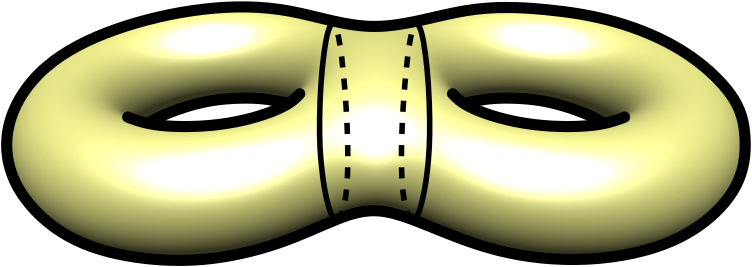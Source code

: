 <?xml version="1.0"?>
<!DOCTYPE ipe SYSTEM "ipe.dtd">
<ipe version="70206" creator="Ipe 7.2.7">
<info created="D:20130414190211" modified="D:20190210132758"/>
<bitmap id="1" width="739" height="280" length="32609" ColorSpace="DeviceRGB" Filter="DCTDecode" BitsPerComponent="8" encoding="base64">
/9j/4AAQSkZJRgABAQEAYABgAAD/2wBDAAIBAQIBAQICAgICAgICAwUDAwMDAwYEBAMFBwYH
BwcGBwcICQsJCAgKCAcHCg0KCgsMDAwMBwkODw0MDgsMDAz/2wBDAQICAgMDAwYDAwYMCAcI
DAwMDAwMDAwMDAwMDAwMDAwMDAwMDAwMDAwMDAwMDAwMDAwMDAwMDAwMDAwMDAwMDAz/wAAR
CAEYAuMDASIAAhEBAxEB/8QAHwAAAQUBAQEBAQEAAAAAAAAAAAECAwQFBgcICQoL/8QAtRAA
AgEDAwIEAwUFBAQAAAF9AQIDAAQRBRIhMUEGE1FhByJxFDKBkaEII0KxwRVS0fAkM2JyggkK
FhcYGRolJicoKSo0NTY3ODk6Q0RFRkdISUpTVFVWV1hZWmNkZWZnaGlqc3R1dnd4eXqDhIWG
h4iJipKTlJWWl5iZmqKjpKWmp6ipqrKztLW2t7i5usLDxMXGx8jJytLT1NXW19jZ2uHi4+Tl
5ufo6erx8vP09fb3+Pn6/8QAHwEAAwEBAQEBAQEBAQAAAAAAAAECAwQFBgcICQoL/8QAtREA
AgECBAQDBAcFBAQAAQJ3AAECAxEEBSExBhJBUQdhcRMiMoEIFEKRobHBCSMzUvAVYnLRChYk
NOEl8RcYGRomJygpKjU2Nzg5OkNERUZHSElKU1RVVldYWVpjZGVmZ2hpanN0dXZ3eHl6goOE
hYaHiImKkpOUlZaXmJmaoqOkpaanqKmqsrO0tba3uLm6wsPExcbHyMnK0tPU1dbX2Nna4uPk
5ebn6Onq8vP09fb3+Pn6/9oADAMBAAIRAxEAPwD9/KKKKACiiigAooooAKKKKACiiigAoooo
AKKKKACiiigAooooAKKKKACiiigAooooAKKKKACiiigAooooAKKKKACiiigAooooAKKKKACi
iigAooooAKKKKACiiigAooooAKKKKACiiigAooooAKKKKACiiigAooooAKKKKACiiigAoooo
AKKKKACiiigAooooAKKKKACiiigAooooAKKKKACiiigAooooAKKKKACiiigAooooAKKKKACi
iigAooooAKKKKACiiigAooooAKKKKACiiigAooooAKKKKACiory+h063aa4migiT7zyMFUfU
muG8RftMeEdBBWG/k1eYHHl6fGZgfffxH/493rkxWOw+GjzYioorzaRUYuWyO+orxXVP2q9R
v2dNH8NiND/q5r6456nrGg9MdHrA1D4keO/E6yLJqyafFNjMdlAse3/dY7nH/fWa+VxvH+UU
NIzc3/dX6uxvHC1H5H0PLKkEZd2VEXkljgCud1n4weFvD8hS61/S0lGcxpOskgwcH5VyevHT
tXgt14Bu/Esok1W9v9TcHIN1O8236bicD2Famm/CmCIALAox7V8ti/FJarD0fnJ/ol+pvHA9
2eh6l+1P4UtAfsrapqZGeLezZenvJsHPT0/Cse7/AGrvMRjY+GNQmOTtFxcJDkZ4J2h8H86o
WPwzUYxEBj2rVtfh0qgZRRXz2I8S80qP93yx9Ff87mscHBbmNcftH+LruIfZdE0e2cjrK0kw
z9AVqlP8YPH+oElbnS7TPaCzyB/32zV2sHgKFMZCj8KtR+DLdOqk/hXk1OM86q/8vpfLT8ki
1h6a6HnU/jjx/fOCfEEkKldpWK0gAPPXJQnP41We88ZXQAk8S6vxz8rhP/QQK9Vj8KW46ITU
g8MwDpHXHPPc5qfFVqP/ALef+ZSpU10R5G1v4qkzu8S6/k8cXkg757GootK8TQsCvibxKSuR
82pTsP1avYv+Ebg/55CkPhuADmPFYSzPM93Of3v/ADKUIdjx2PTfE9s5ZPE3iMknPzajM4/I
saWKXxfZtmPxNrhI/v3LSDrn+LNeuv4ZgP8ACRUMvhOFugHPtUrOsxh/y9mv+3n/AJh7OHY8
th8XePdORhD4mvCCMfvYIZT3/vofX8eKmh+LvxC08JnUrS7KYz51lGN/12Bf0xXoM/g5DnAU
1QuvB4XIKD8q6aXFeaQ2xE//AAJ/5idCD6HOWf7S/jDT9ovNI0a9Ck7vK8yAtz6ksBx7VqWf
7XzQ4/tDwtexADk210s3P0YJ/Om3XhRefkrMvPCSHOUB/CvWw3H+b096t/VJ/pczeEpvodjp
f7WfhC9kCXUup6YT0NzZuRnjjMe8D6nA4+ldl4d+JHh/xa6ppmtaXfSuNwiiuUaQD3TO4fiK
8Ev/AATDIDmMc+1c/q/wxtbtWDQowPqAa+iwfidio6YilGXpdP8AVfgYywS6M+taK+S9PvfF
Pg10OleINWtkiOViacywjjGPLfK9Paum0T9qrxd4dO3VNN03Wol/iQm0mP1Ybl/8dFfWYHxE
y2tpWUoPzV1+Gv4GEsJNban0dRXlHhj9sPwtqoWPVI9R0Kc4B+0QmWIk+jx7uB6sFr0Pw143
0bxlCZNJ1XT9RUDJ+zzrIVHuAcj8a+uwea4PFK+Hqxl6PX7tzCUJR3RqUUUV3kBRRRQAUUUU
AFFFFABRXN+LvjD4X8CsyarrdhazK20wh/MmBxnGxMt0I7dxXnWvfto6UgdNE0TVNTkHCyTl
bWFueufmf1PKjt+HlY3O8BhL/WKsYtdL3f3K7/A0jSlLZHtNDMFUkkADkk9BXzJrP7Q/jvxW
7LbTWWiQNjAtYBJIBnu8m7ntkAVz9/oereMH3azqup6mCc7bi4eRF+ik7R+AFfI47xHwFK6o
QlN/cv1f4G8cHJ7ux9J658bPCXhxmW78Q6WsigExxzCaQf8AAUyf0rldT/a78L23Flba1qhJ
IBhtPLX6nzShx+GfavJtL+HNtbgBYkAHoK3bHwbEgGIx+VfKYvxNxstKNOMV82/zS/A3jgo9
Wb11+1vqVztFj4UCg9WuL7BHX+FU+h6+o96z5f2i/HF6MQ2Og2wPcwSuw6dzIB+lWLTwmgxh
APwrStfCanHyV8/iOPM4qf8AL5r0SX5I2WFprocxcfFH4h6gVK63FZjjiGyhIPGP41b61D/w
kPjm6wZPE+okgfwrGnbH8Kjt+vPXmu/tfBwIBCAfhV2HwfGOoWvKqcUZpN615/8AgT/zLVCH
Y8w2+LJhhvE2vH5g3F269Dnsent07dKDpvieQlj4m8SZPpqMwHb0b2/zk16zH4VhUDIyfpUq
+GoB1QmsP7YzGX/Lyb+b/wAx+zh2PIotN8Twu7L4m8RkucndqMzAfQFuPwqRIPFcUhdPE2vZ
IA+a7dhx7E4r1z/hG4P+eeaX/hG4P+eQFXHNM06VJ/e/8wcIdjySO/8AGtooEfibVsL03srn
/wAeBz+NWo/iD8QbUknXvPz0EljAAP8AvlBXp58MW7dY6jk8JW7dUIzW9PP85p7Vai/7ef8A
mS6VN9Eefx/HHx5ZbQ0ehXIHXzLWQMf++ZAM/hV61/aa8Q2bILzw5ZXCg/OYLl4jjPUAq3bH
fnHbt1UvgqBwcDH4VUn8ARP0Cn8K7qXG+dUn/FfzSf5pkvDU30Kth+1dYgKL/QdYtWP3jCY5
kXrnklT6du/tWxpf7TfhDUQolvrqwlb+C5tJFxz3ZQV/WsG7+HCtnCBv1rHv/hkhyDCD+Fev
hvE3M4aVFGXqrfk0ZvBQex65o3xE0DxEyrYa1pV27ZwkV0jPx7ZzWzXzZqvwjtrgEPbIQf8A
ZqnaeFNW8LY/srVtV05UGAkFy6R49NoO0/iK+iwnilTdliKNvNP9Gv1MpYF9GfT9FfPenfGX
x34bBWW4sNXjAx/pVsFcfQxlefqDXQ6P+1oIZQmteHby1Tp5tnMs4z6lWCED6EmvqcFx1lGI
svacj/vK34q6/Ewlhai6HsdFcp4Y+OHhTxcVS01q0jnbA8m5Jt5c+gV8Fv8AgORXVqwYAggg
8gjvX1OHxNGvHnozUl3TTX4GDi1o0FFFFbiCiiigAooooAKKKKACiiigAooooAKKKKACiiig
AooooAKKKKACiiigAooooAKKKKACiiigAoorD8a/ErQ/h7ZmbV9St7QkZSItuml9lQZZvwFZ
1a0KcXOo0kur0Q0m9EblRXl9Dp1s81xNFBDGMs8jBFUepJ4FeF+Lf2sNT10Pb+GNL+xRtwLy
+w8nfO2IcA9MFmP+7XC3+j6r45vlutd1C71OYHcPOb5EPP3UGFXqfugda+FzXxCy/DXhh06k
vLRfe/0VvM6YYSb30PZvFP7VnhrRZTDpq3evT+togEIPvI2AR7qGrh9a/aC8ZeLNyWMNloMD
9PKX7ROOOm9xt/JAaztI8GQ26gLGBj2robDw6q4G0CvzjM+P80xN4wnyLtHT8d/xOyGEgulz
jJ/CN74puI5tYvr7VJUJKG6maXy89doJwo9hitzSfh/FCAFiUY9q7Kw0AEj5RxW5Y6CiAFhj
FfF18ZVqy5pybb6vVnQopHJ6d4KXgBBW5YeDFQDcoFdFBZrGAFUDFWYrbPatKGCrVnZA5pGT
a+G4YQPlyRV+DS0TAVFH4VowWWccVdg08cEgAV9jlXBFXEtXOepiUjKj08tjirEWklh0NayW
6J0AJp/ToK+/wPh7hKaTqu5ySxcnsZsejcDIAqVdIXuRV2ivo6PCuW09qdzJ15vqVRpSdzxS
/wBmR9v5VZorsjkWAW1JE+1l3Kp0pOcEVG+lDsAavUVjV4dwE1b2aQ1WkuplS6fjt0qvJZ47
VtyqCpJAqjcAAnjivjs74Yw1JXijopV5My3gxULxDkEZq7MQKrSEce1flmZ4KlTbsdsJNmfe
WKMpIGDWPfWigkYFa+paikCkZBNc9qOrrk/MDmvnnDU2Kd3br6Csy7t154FT3eqg5wc1nXOo
g55Aq4xYNla7tUbIIBFZN/pcbAgqOav3GoKM81Qub8HPNbwTIZhaj4fikzlRXP3/AIOh89ZU
QJIh3K68Mp9QR0NddcXAbPNVJcP75rphUlHVMRS0j4h+M/CrqbHxNq4VOFS4l+1IBjGAsu4A
YHbpW5p37UHxA0pFEl3peolepubIAt9fLKfpiss2YfnFJ/ZStzivZw/EWY0VanWkl6u33Gbp
Qe6Org/bJ8WRjE2i6HKf9jzU/mxqy37aevDOPDOnn/t6f/4muMGiK3JUc0o0BT0WvQjxrm60
9s/uj/kT9Wp9jsJP20fETZ2eHNMTg/euHbnseg461Vm/bF8YypiLSfD8TerpM4/IOPeuZOgq
Oq0h0VV/hFKXGmby0dZ/cv8AIFh6fYu6n+0b8QdZiZBqttYK/B+y2iAj6FgxFc7rGreIPGAI
1XXdXvo26xSXT+V3/gBC9/StT+zFTtzSrbCPHFeZic9x9dWq1pNdm3b7i40orZGRpXg+3tgo
WJFA9BXQadocUeMKMimwsExVy3uguOa8ic2yzSsdOjXB2jArVtLZeBgAVkW2oKMc1ft9QXgg
81zyTGmbdpbrxwK07S2U4GBWDbakBjnNaVnqqgjJrGUWWmdHYWStjgVr29mkYGACa5/TNXXI
O4YrobK8S4UEEZxUxhrqDLCRZ96mjt844psRHHtVqDHHSvqMrwFKo1cwqTaEiss44qxFpu4Y
Aqe2UHGRVxQAAABX6rk3C2FnHmmjhqV5JlJdKHfAFPGloPSrVFfU0+H8BBW9mmYOrLuVv7Lj
P/6qadKQ9xVuirlkOAe9JB7WXcoto6noRzUUmjHsMitOiuGvwlltVfBYpV5rqYkulEdqryae
QCCM10ZAPUA1FJaI/YA18zj/AA7w803RZtDFvqcvPpEcmd0YzWfd+FoZs4GDXXT6eBniqU1n
jPFfnuacHVsM3Y66eITOH1DwUGyQgIrB1LwUrZygP4V6bLb4zxVW50+OYEMozXylbC1aLszd
STPGNY+HEFyGDQqc+2ao2Nt4g8GOG0bWtRsQn3Y1lLxDr/yzbKHqeor1/UNAXBwAQaw7/QFO
RtFXhcxr0Jc9Kbi+6bT/AACUE9zE0X9qHxL4exHrOkWerRDjzbZjbSj3IO5WP02/4+i+Ef2i
PCni8xRLqK6ddytsFtfgQSbs4ABJ2MT6Kx/OvOtR8No4PyA1zWt+A4LxWDRKc+or7jK/ETMa
Fo1mqi89/vX63OWeDg9tD6hor5W8Pa94n+GBI0XVJ0tVAH2Sf99bgDsFb7v/AAHaa9G8Gftb
2krxWvibT5tMuHO03VuDJa9epGd6duzDryK/Scp47y3GWjUfs5PpLb79vvsclTCzjtqex0VV
0bW7LxFp8d3p93bX1rL9yaCRZEb6EcVar7OMlJJp3TOZhRRRTAKKKKACiiigAooooAKKKKAC
iiigAooooAKKKKACiiigAooqO7vIdPtZJ7iWOCCFS7ySMFRFHUkngD3pN21YElYXjr4laH8N
rBLjWtQhs1lyIozl5ZiOoVBlm/AYGecV5T8T/wBrpPtFxpng+FbyZCYzqkgBt1PcxL/y0x/e
OF4yNwryuDQbvxLq8mparczX9/P9+aY7mPPQdgPYYAr4LP8AjzC4O9LCWqT7/ZXz6/L7zqpY
Vy1loj0Dxp+1Nrni6Rrbw1aHRrM5Bup1WS5kHbC8on47j7iuK0vwU13eNdXck13dTHMk0zmS
Rz6ljya3tL0BLdAAoGK2ba0VAOMCvx/N+IcZmE+bEzb7LZL0Wx6FOjGPwoo6Z4fjgAAUDHtW
1Z6aq44FOhVU7AVZjlVfSvAlJs2SLNpZqMcVqWduoxwKyor1V7jirdvqipjkVDi2B0mnwKAD
xkVeRenqa5+y11UI5Fatrq8UwALAGtKKUZXYpGlEoq1Ao47VRinDcggirEVwB3r7DKcZRg1c
56kWadso44FWx046VlQ3gGOatRagOASCDX63k2eYVQ5W7HBUpSuW6KiW8RupxThcIf4hX08M
bQnrGa+8xcX2H0U3zk/vCkNwg/iFaPE0lvJfehWY+iomvY1/iqN9TRenNclbNsHTV51F95Sp
yfQs0jOF6nFZ8usDBwQMVnX3iaCAEvNGuPevncfxtgaKapvmZrDDSe5sXN6AMAjFZ9xdg55r
mNV+JdjaA4k3kfgK5XXPjIuCI2VR7GvzjN+LK2Kb5UdlPDqO56DfarFagl3A9u9c7rPjaKMF
UYAD35rzDWPik05Y+aDn3rnb/wAftITmQfnXx1ZVKrvNnQlY9H1Txirk5b9axLzxUCT8wrz6
58Z7s/vKoz+LQc/PWccOO53tx4mB/iqjceJBz83NcNN4qB/jP51Wk8UAnhs/jVrDiudrN4hB
z83Sq761vP3s1xv/AAke4/eGTVi31bzSOc1fsbBc6lb/AMw5z1qxDIX981g2VwXI5yDW3p4L
Y9azlGwF+CLdjirsNrnHFMsoM44rUtrbIGRWEpAVo7IEdKlWx7YzV6O36YFSi2J7Vk5lKJlt
Y+oqKWyx2rZa2PpUEtvnORTUxNGHPa4zxVK4Tbnit26tsA8Vk30JXPFaQkIzZp9neoTqXl8Z
zmm6gSucdqxru7MeSTW8YXA3Y9cC/wAVWoPEQGPmrh5ta8snkcVGviUKc7hWnsLhc9Jt/Eg4
+ar9t4nAx81eWxeKQP4v1qzD4rA6OR+NQ8OFz1yx8VqpB3dPeug0nxoqFfnx+NeHQeLguMP0
q/a+NSmP3nSs3hx3PozSfGMFyoDsAfWt20v0mUMjhgfSvm7TviG0RGJBx7102ifFhoCMS4I9
63w86tF3gxNX3Pere8AxzV+C7VgATXk2i/GKKUKJSre+a6jTPiDZXgAEwUn16V9zk3GVTDNK
otDmqYdPY7gMGGQQRRWFZ+II5gDHKjZ9DV6LWAcZINfoeB4ywFde9LlZySw80X6KrpqUbdTi
pBdxno1e9SzPCVFeFRfeYuEl0JKKZ56HowpfOT+8K6ViKX8y+9Csx1FMNwg/iFMa9QdDWVTH
4eCvKa+8ai30JZACpzVK4Uc8CllvwR161Vluwe9fH57neFmrJ3OilSkRzKOarSKOaklnB71W
mukQEswFfkuaYqjNvlO6EWJIoI5HBrL1G3UZxg1Nea3HGCFPIrJvNaVyTuHNfLVI3d0bor3l
spzwDWXd2StngVcn1JWJ5BqrLdqxIyKlJjMm90tXzwCDWDq3heK6UgoCT7V1ksgbNVZ4lcHg
VpCbQmjzyDStT8Fal9u0O+utNuQcloWwr+zKflYexBr03wF+12IJEs/F1j9kckKL+0QtCfd0
5Ze3K7geeFFY13YrICCMisDWvDMd0hBQEGvp8l4px2XO1Gfu/wAr1X3dPlYwq0Iy3R9QaVq1
rrunQ3llcQ3VrOu6OWJgyOPYirFfH2havr/wo1Jrvw/evbK7b5bZwXtrg4x86dzjjIw3vXuv
wj/aa0j4heXYals0TXAApgmcCG5bp+5c9f8AdOG57gZr9lyHjPB5janP3KnZ7P0f6PX1PPq4
eUNd0emUUUV9gc4UUUUAFFFFABRRRQAUUUUAFFFFABRRRQAUUV578dv2htL+C+nrAFXUdeul
3Wuno+0kE48yQ4OxBg+7EYHcjnxWLpYak61eXLFbtlRi27I3vih8V9G+Efh/7fq85UyErb28
YDT3Tf3UXv1GT0GeSK+ZviH8WfEHx0vGjuy2naGHDRadE2Q2Ohlbjec84+6OwzzXP3E+rfEb
xLNrWu3L3d9ctnHSOBeyRr0VQAOO/UkkknrdF0RYEUBQMV+JcT8aVsa3Qw7cKX4v1/y273PR
o4dR1e5W8P8AhdLZFAQAD2rprKwWJRwOKW1txEo45qyMKBk8mvz2c22dSQ+NQozxipRMFHBq
q8wXrVafUAmecVCi2VzGk15tHXGKjfUwnVqw7nWNufmrOute25+arjSFzM6ltbVe9MPiUL/F
iuIufEmM4aqNx4nIz82PxraNAVz0YeMAn8dTRePPLI+fpXk83iwLn5/1qrL40Cfx8fWtY4cV
z262+JhixiQj8a0rX4thcbnB/Wvnh/HpTOHAqF/iMyniQ/nWkcMxXR9OW/xegwNwUj64q5F8
W7Igbjj/AIFXyi/xOdeRIR+NQS/FiRc/vSPxropwqR+FsTaPrwfFvT+pcj/gQpG+MOmqMmU/
mK+O5/i9IuR5xH41SuPjFIM/vz+ddkKmJW02Jpdj7Ll+N2mxZ+cn8RVG6/aA06IHac49Wr4x
uvjI/I84n8azrr4xOc/vT+dW54h7zf3iSS6H2Vf/ALSNrFkIIwfrk1hal+02QCEdFHtivkC6
+LrnP70/nWdc/Fh2z+9P51Dw85fE2w5j6t1b9o+a4z/pDEfWua1P46yzk5mY/jXzTcfFJmz+
9/WqU3xNZv8AlqPzprBMOc+hNQ+L8kxOZSfxrHu/ia8hOZM5968Kl+JBOf3o/OoJPiJ383rV
rBeQcx7ZcfEFnz+8/Wqkvjkt/wAtB+deNN8QAf8AlrTD49B/5afrVLBeQuY9hfxoT/y0BP1q
CTxkMH950ryM+Ogc/vKafHAIwZP1prB+Qcx6xJ4vH/PQ4pg8VByPn/WvKR40DdJM1bsPE5mc
APnNN4Wwcx6vZa6ZSMNmuj0W7MxHJ5rzXwvetcsvPWvR/CtsZApwa4q0FEpHYaQpcLxXT6Vb
EgcVjaDYltvBrrtJsSAOMV5VWRZbsLXgcVqW9tnHGKSytDwAOBWra2Z44rinIuKIIbTpxmph
aHHSr0Nn7VOtmfSsnIZktacdKrz2nBrdezPpVeaz4PFCkBztzbcEYrI1G1POBXU3dnweKyb6
zJBBGCK3hImSOJ1eAjJxXLazlAe2K73WLAkNxXG+ILIgMMGu2jIk4fWNQMRODWFdeITExy2K
0/FMLQsxwRXnXiPVGt3YZxXrUafMZtnVDxYFP3yPxqWPxiAM768quvFflMQXqH/hNQDgyHiu
pYQXMexJ4ywQBIKmj8akYxIOPevGh44HH7z9aUeOgP8Alpmk8H5BzHtkPjorj94Pzq5bfENk
xiT9a8JHj4D/AJafrT1+IIX/AJa0vqXkHMfQ1l8UXiIxIePetnTvjHJDjEpGPevmVPiLgA+b
+tWIviSRj97+tS8F5DUj6y0v4+TQEYnYAe9dNpX7Ss0IAM5I9zXxjB8TmXGJR+dXbf4qOuP3
v61DwTDnPuPTv2mlbAdo2Fbdl+0bZzAbgg+hr4Qtvi064/en860bX4vuuP3p/OhUKkfhbQcx
95W3x702UDJIP+9VuL41abIAfMI/EV8KWvxjcY/fH860rX4yOcfvm/Oq58Stpv7wsux9vD4v
6c3SU/mKR/i3p+Dh8/8AAq+Mbf4xSHH74/nVyH4uyN/y2J/Gsp1MQ95saS7H11N8W7PHy4P/
AAKqVz8XoudpUV8uR/FaRv8AlqT+NTJ8TGbrIefeuSdOcvibGmj6MuviwXyBIAD71n3HxIMu
f3mfxrwiP4iF+shP41PH473kEuDXPLDDuj2WTxxv6v8ArUR8Wh/4+teTxeMg2Mv+tWofFecY
fOazlhx3PTx4iD8bgc09dZVu+K85t/ExOPmz+NX7bxFux81ZSojud2uohv4qeLvcPWuStdcz
g7q0bbVg2Oc1lKnYakbjShu+SahljDcYHNVob4OOTmp1kDVHK0O9yhqGlrMD8oOa5DxP4Ojv
I2BjBBrvnAYZ61SvrISKcDrWtOo4vQloj+Ev7T+p/DaWDSvEwn1PRUHlx3gBe6teeN+T+8Qf
99Af3uBX0jomuWfiXSYL/T7qC9srld8U0Lh0cdOCPfj2Ir5M8QeHluEYFQc+1UPh38Udb+Am
uGaxL3ujTvm7052IRh3eP+4/v0PQ9sfqPC/HM6NsNj3zQ2Uuq9e6/FeexxV8Mn70T7MorC+H
PxJ0j4qeGIdW0a5E9vJ8siNxLbvgExyL/Cwz06dwSCCd2v2GlVhUgp03dPZo4GraMKKKKsQU
UUUAFFFFABRRRQAUUVyHxu+Mem/BHwNcavfsJJ2/dWVqD893MR8qD27seygn2OVatClTdWo7
RWrY0m3ZGN+0d+0Fa/BLw2sdsIL3xHqAxY2bNwBnBmkxyEXn3YjaMcsvy3plle+KdeutX1Wa
S81HUJDLNK5JJJ7D0AGAAOAAAOBWdbXuqfEXxRda/rlwbvUr9g0jY2ogAwqKP4VUcAfzOSe+
0DSxGq4FfgvFXEtTMa3LHSnHZfq/P8tvX1KFFQXmXNE0kQouFGBXQWtuEUcYFRWNsFUcVcVT
jgcCvh5yuzoSCmSyhAac5wpNUrybAPNTFA2R3d7tB5rJvtUwDz0o1G6Kg81z2qX55GSAK6Kc
BE1/rJGeelYt/r4TOWyaz9W1jZnBwK5jVtfI3fN0rtp0RNm9feJwM/MKx7zxWcnDVymp+JQm
fmyRXPal4uwSN/NdsMMS5Hb3fi3GfnFZt14xAz85P4159f8AjHkjfj8axr7xqFJy/wCtdcMK
S5HpNz43Az84/Os+58eEZw/615de+OgM4fpWPfePiM5kA/GuiGDE5HrF14/Iz8+PxrOuviER
n97+teP3/wAQwpOZP1rFv/iSFz8/X3rphgfIlzPZ7v4jgZ/en86zLv4lAZw5/OvEb/4nhc/v
APxrD1D4qhc/vf1rpp5e30E5nvF18TMZ/eAfjWbdfFDrmUfnXz/f/FtRn97+tY178YVGR5oG
PeumGWvsTzn0Tc/FIc5l/WqFx8UxyPNP5183XfxnVc/vgPxrMufjUoJ/ffrXTDLH2Fzn0xN8
Uxn/AFh/Oq0nxSH/AD0/WvmGf42L/wA9v1qu/wAbFz/rh/31WscrfYXtD6hf4pDODIPzpv8A
wtAE/wCsB/Gvl3/hdan/AJagf8Cp6fGdW/5aj86pZY+we0PqEfEwH+MfnT0+JAbB35FfMkHx
hVv+Wp596vW/xaViP3v61Dy1roHOfSSfEQH+PgVKvj8N/H+tfPFr8UA+P3oOfetO1+I+/H7w
H8azlgLdB8575a+NhIw+f9a7DwZqrX9wgBLA184+H/GZvLlEDZLGvp34A+DZ9UghmdGIbB5F
efjKSpRuyou57B8PdKeWNCQea9h8J6KVROCM1g+APBpgiQlMYx2r1Pw54d2Kvy818di66udE
UWdB0jaF4xXU6bp5AUAUmk6TgKAtdDp2lkY4rxqlS5okR2OnnjjpWpa2BwOKt2OlnjitW20s
KBkYFc0plGbDp56YqcadkA4rWS1RR0zTxEMcLxSSk9kBivp2BjHWq0+nnB4ro2hUjBXFRSWS
uDjik01ugOSu7A4PFZN9p/XjpXbXelHBIGRWRfaWRniqjMDgtU07cDxg1yPiHSCQxxzXp2pa
UeTiuc1jR/MBG3muulVsS0eHeMtEJRiFNeLfESwe2LsAQK+ovFHhverfLkH2rx74l+Bmnglw
hOfavdwddXVzKSPlnxL4hNnO4LEYNc9N45CMfn/Wr/x90afwzO8hVlTJ7V4VqfjzypGG/p71
9hhqCqQUkYSlY9gb4ggfx/rUT/EQAnL14bdfEnbn94B+NZt18Uwmf3o/OuyOAb6E857+3xJC
/wAYOfemn4mgfxjj3r5yuPi2q5/en86pTfGNVz++P51pHLW+guc+mR8UAP8AloMfWnp8Uhj/
AFg496+XH+NCrx5oH400fGtR/wAtR/31VLLH2DnPquL4pjj95+tWoPimDj94R+NfJ0fxtX/n
t/49VqD42Lx++P51Dyt9gVQ+s7f4pg4/en860Lb4pA4/e/rXyZa/GpSR++4+taln8ZVYgecD
+NZSyx9hqZ9YWvxPzj96MfWtK1+JmcfvB+dfKtj8YFYj96D+NbNh8WlOP3v61zSy19hqZ9R2
vxJBx+8I/GtO0+IucYlP518y6f8AFMNj96Ofetuw+JwOP3gP41zTy+3QpTPpG1+IJOP3mfxr
StfHxOPn/Wvnaw+I6tjMmM+9bVh8Qg2MSY/GuaeB8hqZ7/beOs4y/WtC18bBsZf9a8IsfHp4
+fP41sWXjkHGXx+Nc0sGUpHuNr4wBxh8fjWlaeLCcYcH8a8UsPGYbpIRn3ra0/xeTj5jXNPC
jUj2ey8VZwCxrYsfEobHzA147pni3dgb8iui0vxGHxhsVyTw1ilI9asNdDYw1bVhrBbHNeYa
RrxbA3YrqNK1XzAATXFUo2KTPQbLUt2BnmtW1vN2Oa4zS744AJ5roNPuSQOa45wGb6OHFKQC
MGq1rLkDmrI5xjnNc7XUpMp3toHByM1zHiDRFmRsqOa7KRNwwRWbqVmGU8VrTnZiaPO/B/jr
WPgN4xOs6OBNDMBHe2TsRFdx5zg+jj+F8Erk9QWB+xvhx8RtL+KnhO21nSJxNazjDKeHgkwC
0bjsy55/MZBBr5O8TaMsqOCAQaxvhN8XL39nLx/9vVbi50G+ITUrOMjLr2lQHjemcjpuGVJG
QR+kcHcUywc1hsQ70n/5K+/p3Xz9eTEUOZcy3Pueiqfh/X7PxVoVnqenXCXVhfwrcW8yZ2yI
wyp55HB6HmrlftkZJq6PNCiiimAUUUUAFFFFAEV/fw6XYzXVzLHBbW0bSyyOwVI0UZLEnoAB
nNfA/wAWfi5dftI/FKTV2Ekei2Ja30mB12mOHIzIw/vyEAn0AUfw5r2H/gop8a20rRLHwBp0
mLzXlW61Fh1jtFf5U9jI6/8AfKMP4q8P8A6QttBGAMACvyvj3O239QpPRay830Xy39fQ7sLS
+0zsvC+lrEiAKOK7TSrXao4rE0C2CqvFdRp8OAOK/Iq0rs7i5BFgAVL04FLEmQOKkMZI7Vyt
lpFWYYUj0rMvs4Oa15YzzWdfwEg8cVcWS0czqzEZxXL6xKVVueTXX6ranB4NcrrVo21hg120
mhHEeIL0ru5Oa4jxBrBi3DOMV2fie0Zd3BrzXxgrxbuDXrYeKZm2YGueIyu4lsAVyOseLtpY
BsYqLxfqbQMwyRivN/EnioxMw3YxXt0MPczbOn1Txptzl+a53UvHQXOHya4PXPGuwtl+nvXI
6z4/25w4A+tepSwd+hDkek6n4/K5/eY/Gud1T4jBScyk/jXlet/EgJu/eZ/GuN174qCMN+9A
/GvRpYC/QhzPY9V+JwTOJAPxrmNW+LATP779a8P1v4tNIzCN2c+3SuZ1Dxte3xOHKA++a9Gl
lq6kOZ7brHxiWPP70DHvXK6t8blBIWbJHYGvKJ7yW5OZJHf6mvR/gX+xn8Wf2mozL8P/AIce
MvFtosvkveadpU01nE/915wvlIfZmFdtPAx2SuS5GbqHxjnmYhBI2e+ax7v4k39yTtIUH1Oa
+9/gf/wbD/tGfEpYLjxRL4L+HlozfvY9R1P7beKuOqx2qyRk57NKvf6V9TfCb/g0v8JWKQSe
O/i74i1VjkzQaDpcNgByMBZJmnzxnkp1I4459Cnls3tH7yXNdz8U5vF1/OctOR9Krya1dyfe
nkOfev6Qvhv/AMG4X7KngSz8vUPB+v8Ai6YAAT6x4hu1ccYJ22rwoc+6/TFezeDP+CS/7NHg
KKNLD4IfDqXypBKrX2kR6g4YZx80+9sc9M46egx1xyufVpEuoj+VJr6ZjkyyE/7xpv2mU9ZJ
D/wI1/Xf4d/Y8+EfhAWw0n4WfDjSxZHNuLTw1ZQeQc5ym2MbefSuk/4U/wCEv+hW8Of+C2H/
AOJrRZW/5vwD2h/HZ9pk/wCej/8AfRpReTDpLIP+BGv7Ep/g/wCErnHm+FvDkmNuN2mwnG3G
Oq9sDHpgVymt/sUfBnxNA0WpfCP4Y6hE7F2S58LWMqliCMkNEecE8+5oeVv+b8A9ofyOx6vd
RHKzyD8c1Zt/Ft9b4xKWA9a/qD8d/wDBFP8AZY+I0apqHwW8KW4Riw/strjSjkqF5NrJGSMD
oeAcnqSa8A+LX/Brt+zv44kmm8Oal4+8EzOcxxWmpx3trH7bbiN5D/39rKeV1OlmCmj8DbL4
j3UBG8Egehrf0f4p7mAZypPqa/Qr9oX/AINVviv4CtLi9+Hvjzwl47toEL/Zr+J9EvZOB8qB
mlhPfl5UHGe+B4h+y5/wRe8beL/HMp+JEUXh7SNLuTFLaWl7DeT35UjISaF3iER5G9XYnBwB
kMPFzJ0cHDnxPur8/TuaQTlpEX9hn4U6r8fPFouo4n/sXTXH2icghXfqI19T3PoPqM/p58K/
hLHollDGsQUIAOlaXwP/AGbdF+FHhWx0bRNMt9O06xQRwwxJhVHqT1LE5JY5JJJJJNex+H/B
62yr8gH4V+SZznX1io3DSPQ76dOyMzwz4TEKr8oGK7TSNE2gALjFXdK0DG35cAV0el6HyPlr
5arWubqJS0zR+nAroNO0bABIwKuWWlLCAWHPpV5IsYAAx6VjCEpvQbZFBarEMAAmplj+pqRI
Se1SpAT2r1sLlUpdDOUyARkegp3lH3/KrK25446077NXt0sim1sZuqioYyPWmmP1ANXTbUxr
c+lTVyOaWwKqik0fUdarXNgs2eADWk8HtUTxH0zXhYnLJQ1saxmc1qWjYzkVz2qaP1wK9Alg
DggjI/WszUNGDqSoyK8xqUHZlpnlms6CJAwK4zXCeLPBonRwUyDXtup6H1G2ub1fw8HDArx9
K6qNexLifGn7QH7P8XjPQru3aMq0ikKwHKnsa/Kf9oKy1b4L+PL7Q9Zie2ubdsoxBCTIfuup
PUH+eR1Ffvh4l8DpdI2UBz7V81/te/sH+GP2mPB8um65ZMJowxtLyH5biyc4+ZD+AyDkHHIr
7HIs9hQny1tYv8Dnq0rrQ/EvVPimzMQjMxrEu/iDeXBO07QfevqaH/giD8a/FHx0Twb4Xs9G
1m3ug0ltq1xqEVjbmMHnesjbw4HJRA5wCRkA19l/BD/g0w1C706O5+I/xdtbG6JIbT/Duktc
KBhSG+0zunP3gV8nHQ7jyK/V8DRhiaaq4f3o9zhk7OzPx/m8T3s5yZmGfSq8mp3Emd00hz74
r+jD4X/8G0H7L/gFITquleMfGskXLNrGuyRCQ5zyLRYBgdMenXJ5r3nwH/wSU/Zn+G6oNN+C
Pw8mMYAVtS0pNTYYJOc3PmHPPXr09BXqQyufVpEOoj+VM3cp6yyH/gRpPtEn/PR/++jX9e3h
n9lD4WeCljXRvhp4A0hYW3xiy8PWluEbDDI2RjBw7jI/vt6mt23+D/hK08vyvC3hyLysbNmm
wrsx0xheMVosrf8AN+AvaH8dgupR0kkH/AjT01CdORNIP+BGv7C734KeDNSDC58I+GLgOnlt
5mlwPuXaV2nK9NpIx6EiuS8QfsK/BHxYZTqnwd+FuoNOnlyNceFbGRmXduwSYs/e5+vPWh5W
/wCb8B+0P5JotevIsbbiTj3q1B401C36TZA9a/qD8e/8EWv2WfiPFMmo/BXwjbLOwZv7LE2l
EEY+6bWSMqOBwuAefU14d8R/+DYj9mfxpNcy6QPH3hAzA+VHputieKA5yMC6jmYgdMFskd88
1lPK59LMFUR/P/Z/FC+tyN2SB6GtnTPjRLERvMi4r9W/ip/waUOsFxP4I+M6vLv/AHFnrmg7
V25/iuIZTyB6Q8n0r5I+PH/Buz+1B8E7e6u7PwlpfjvTrRS7z+GtTjuJCobA228vlzux4O1I
2OD7HHJUy6a3h9xSmu54Bo/xsVyB5wJHvXVaP8X1fb+9/WvFvil8FfGXwO11dL8aeFPEnhHU
nBK2us6bNYzOAcEhZVUke44rBttVuLQgxyuuPfNefUwMHoWpH1hpPxWDYxMD+NdNpXxMDbcu
Pzr5B0z4hXlkQGJYDuDXVaD8XBuUNIVPoa4auW9ilM+t9L+IgbGJT+ddFpnj4nHz5/GvlvQv
iiJNv7wHPvXYaJ8RQ+0iTr7151XAW6FKR9K6Z45DY+fmui0vxmW24fOa+ddG8eh9uX6+9dho
XjMvtw+fxrzquDt0LUj6C0bxYJCoLV2GheISxX5uDXhHhjxKZ2UbsmvTPB961wFwSa8rEULF
pnsWgaqZQpBya7bQLsuF5rzjwlE7opINej+GrNsKcGvExCSNUdhpEhO056102lkkDNc9o1qf
l4PFdRplscDivJqss1rLPFX4x046VWs4SFHFXY4ya5JMpIQjIxVa6i3KeOavGM46AioJk4Iq
UxtHNazZhlPFcB4y0VbmGRSoNenanCCDxXIeIrQMrcV20J2ZBp/sQfHV/Avi5PAWqyoml6rK
8mlSyNtEFwfmaHJ4xIclR/fOOS4FfXlfmz8QtLkhdbi3d4bi3cSxSIcNG6nKsD2IIzX29+yn
8bk+O/wesNVlkiOr2hNlqkajb5dwgGTjJwHUq456NjqDX7fwNnbr0fqVV+9Faenb5fl6Hm4q
nZ8yPSKKKK+/OUKKKKACoNT1K30bTbi8u5kt7W0iaaaVzhY0UEsxPoACanrwP/gpJ8T5fh3+
zLfWdtIY7vxZdR6IhHURyBnm49DFG6H/AHxXNjMTHD0J1pbRTZUY3aR8ha18Qbn43/FfW/Fd
0Jguq3TNbRyHc1vbg4ij4/upgfXNekeFLYJCg6V5T8NLMQ2sQAxjFeveGwBGlfzjmWInVqyq
Td23c9eCsrHZ6LHhV4rpLFcKM9657RiAFro7EjaPWvBqbmiL0CZFT+Vx0AplsBgVbjjyK52y
ynLb5B4qpcWuQQRWyYMjpzUM1nnPFCkDRy2o6duBOOtc5q+jFgcAj8K9AudPJzxmsy90cSA8
c1vCrYho8j8QeHDKrDbzXnPjHwY8qONpya+htT8N78/LnNczrXgsSqQUzmvRoYqxLVz4y+Jn
ga5ijkZEYkZ7V83fEyebRppVkVlIJr9J/E/wqjvkYGMHPtXhnxr/AGObTx3p80YV7adgdkqD
lT6+9fSZfmlNNKoYzpvofnV4p8aeQzgvz9a898S/ETy9xMmPxr1b9pn9i74mfCyW6uYdCutd
0yPLC501TMyr6tGPnBx1wCB618ra59sg1GaC9int7iFiskMqFHjPoVPIP1r7/Axo1YqdOSa8
jlldaGxrXj+a7ZljJIPesC5vZbtsyOzGur+BX7P3jX9pv4i2nhLwD4a1TxV4ivFLx2djFvZU
GN0jscLHGMjLuQoyMkZr9jf+Cfv/AAa96H4ZjtfEf7QeqL4hvZIlkTwppFy8FnbOc5W5ukIe
UjK/LEUUEH55Aa9vD4SU9IL5mbklufj38AP2Z/H/AO1R44Tw38O/CWteLdZZd7w2EBdbdP78
shwkSZ43SMq5wM5Ir9Mv2S/+DVXxl4ysLfVPjJ43s/BkbsrHRNDiTUb4oRyslwWEMTg8fIsy
n1r9q/hd8IfCvwR8I22geDvDmi+GNFtFCxWemWcdrCuBjJVAMtgck5J7k10VetRy6EdZ6mbm
z5S/Zc/4Iofs4fsnwWU2j/D3T/EuuWYBGs+J9uq3juCCJQsg8mJwQMNDEmO3U19VW9vHaW8c
UUaRRRKEREUKqKBgAAdAB2p9Fd8IRirRViWwoooqhBRRRQAUUVzfiT4xeFvCJZdR1/TIJVUu
YhOJJcAZ4RcsenYc9Kyq16dKPNUkoru3b8xpN7HSUV5Hr37Y3h+0d49K0/VtYcA7XWIW8JI6
Al8MAfXaa4jXv2lPG/itZI7C30/QYJPutEhuJ0Hpvf5T9dgr5vHcZZThr3q8z7R1/Hb8TaOH
qS6H0XqusWmhWT3V9dW1lbR/elnkWNF+rMQBXlHjf9sfQdFmltdCs7vxFdpgCSMiG0znn94c
k8d1VgfUV49c+DtR8V3v2nWL++1OZju3XMzSBTjHAPC8egFb2kfD6K3CgRjj2r4TNPEurJOO
Chyeb1f3bL8Tpp4NfaZheMfGXi/4yMY9avzDp7f8uFmDDbHn+IZJft94kccAVY8O/DuKzRQI
1AHtXc6b4SCYAQDFbun+F+nyZ/CvzfH5viMVUdSvNyfds7IU1FWRzGk+FljAAQD8K6PTPDpG
PlzXQWPhsR4JAArUttPSEDCjIry3KU3oaWsZenaAEwWUACte3tFhACj8amSHpU0cHtXbhsuq
VHqiJTsRpF7VNHBntUsVv04qzFb5xxX2WWZA5NaHPOqQxWx9KsRWh44qxDajvxU6oFHAr9Jy
zhiKipTVjjnXfQrJZ+1SfYx6ipqK+lp5Th4K1jF1GQGzH1qN7PHardFTWyfDzVrWGqjRmyWp
9Kry2554rYeIOOmKrzWvXjNfJ5rwurOUVc3p1zHkh9qheKtOW368VXkt8dq/N8yyFxb0OuFU
yrrT0nByME1i6l4eJyQoxXUPDjtUTw5BBGRXyNfAVKb0R0KaZ53qfhwnPy1zWseEkmDAoDn2
r1270qOcHgAmsi/8MZyQoIrmjUlF6jaueCeJvhjFegkxjIOQe4963vAXx48YfCsRWl03/CRa
TF8oiumIuIl4GEl5JxjowP1Feg6h4W6/LjPtWDqfg9ZAQYwRXtZZn2KwU/aYebi/wfqtn8zO
dJSVmj0PwL+1B4S8a7IZL46LfNgG21ECEk4H3XJ2NzwAGzx06V6GrBlBBBB5BHQ18pa18Nob
pWDRKc+oqloMXiT4bszaBrF9p6N1iBEkJ4x/q3BXofSv0vLPEzaONp384/5P/NHHPB/ys+uq
K+e9C/az8SaGEj1nQ7PU0UBWmtpDbyH1YqQyk4xwNozn6V23hv8Aa28Ja0yR3j6hosznbtvb
fCA+u9Cyge5I/CvuMFxZlWKtyVkn2l7v56fczmlQnHoenUVmaB410fxUqnTNV07UNy7wLe4S
Q49cA5FadfQwnGa5ou68jJoKKKKoQUUUUAZXjXwHofxK8OXGj+I9F0nxBpF2MT2OpWkd3bTD
0aOQFW/EV8Q/tTf8G6H7Of7Qdpe3Xh7Q7z4YeILpjIt54fmYWgcnobOQmEJ1+WIRfWvvOis5
0oTVpK402j+eD9rr/g2h+OXwEguNT8Cz6Z8V9DgQOU05fseqpzyPssjEPjj/AFcjseflGK/P
TxN4Y1PwT4hvdI1nTr/SNW02Zre7sr2B7e4tZVOGSSNwGRgeCCARX9lVeTftYfsN/Cv9tzwc
dG+JXg/S/EKxRslpfMnlahp2ecwXCYkj5wSoba2BuVhxXBWy2L1puxan3P5KrHWLjT2Bjc4H
btXT6B8RniZVkYqa/Rv/AIKA/wDBsp48+DK6p4m+CuoTfEPw3EzzjQZ1WPXLOIDO1CMJdkc8
IEkPAVGPX8vtf0C/8Ka5eaZqljeabqWnzNb3VpdQtDPbSqcMjowDKwIIIIBBFeRXwzi7TRal
fY9k8NfEHeF/eZFei+EvF5ndMOTntXzX8PtJ13xPrcdjoemalrF23It7K3eeXHrtUE4r7d/Z
i/4J8eOvETW1/wCJrZdCsm+Y27sHumHuBlVz7nPtXgZjKhQjepJL8zWCb2Oo+FVjca3JGURm
Bx2r6O+HXgOby4y6HnrxXWfDH9mW08KWcUUNuAEHUjJNeteHfhqloqgRjj2r4DHZnCTfIdUY
M5rwp4QZETKnArv9D0AoqgLWxpHhARBfkwBXR6b4e2AfKBXz9bE3NUrFDSdIKAfKfyroLDT9
gBxirNnpYQDC5IrRt7AjHFcE6ly1ErwWx44xirSQYHSrMdpjtipPIx0rByKSKbR4Haq1wuM8
VoSpgGqVyPbpTiwMjUUJUmuW16MFWrq9RI2k1y+tkbTmuqk9TM848bWYkickZzV/9hH4pH4X
/tHtoVxII9M8Zx/ZTkgKtzGGeFue5y6cdTIvoMM8WKGjYY614z471O78K6vaaxp0hg1DSriO
8tpP7kkbB1P5gV9VkGOlhcVCuuj/AA6/gY1Y8yaP1gorG+HPjmz+JvgDRfEWn7hZa5ZQ30Ks
QWRZEDbWx0YZwR2IIrZr+h4yUkpR2Z5TQUUUVQgr4G/4Ky+N5NT+Ongzwysknk6VpUmpsgOE
L3ExjBPPLAW5xnoGOPvGvvmvy0/b58V/8JF+3j4tiDb49Jis7FDk8Yto5GHIGMPI3r655wPm
OLqzhl0or7TS/X9DbDr3y74BIWGPpXqXh2QeWp9K8k8DXI8mPnOMV6h4cugUUZ5r8KxS1PUi
d/o0vC810mnuNo6iuO0W54Xmun0ycHHSvIqRKR0Fm3StCBcge9ZVnJ0961bVsgc9a5JI0TLK
RZFONru7VJAM4q1HDntWbYGbJYbu1VZ9LDdutdCLPI6ZpG0/d2xihSA5O40fOeKz7rQA+cr1
ruJNKzzioJdGzn5auNWwNHnV74TWUEFRz7VjX/gJJc/IPyr1aXQQ38NVpfDgOflraOIaJ5Tx
PU/hXDcghoVOfavOviZ+xp4P+KNq0PiDwzo+roen2q0SVl9wSMg+4r6ol8M56r19qrS+FQc/
IPyrppZhODvFtCcLnz9+yn8Nx+w5od5pfw20Xw/o2n6hP9ouon09ZHuXxgeZMMTOAOilyFyc
Yya9usP2yfF1ps+2+G9Hu9uN/kTyW+7pnG7fjv61bk8Hq3WMYNQP4KRs/uxzXv4bjPNKCUYV
nbz1/O5lLDQe6NS0/befK/avB95Fn73k3yyY+mUXP6VoQ/tt6NuUS+HPEiAj5tiQNg495Bnn
Ncs3gWMnmMZ+lJ/wgUZ/5ZCvTh4i5qt5p/8Abq/SxDwcOx2A/ba8PEj/AIkHiwZ/6d7f/wCP
USftq6DkiPQPFDYB+9DAoJ7f8tTXIDwBF/zyA/CpI/AMfH7oflVvxIzPvH7hfU4HRn9tC1eJ
jH4Y1cyY+VWmjVSfcgnH5GqNx+2PqswAtvCEaE4JaXUifqMCL075/CqMXgROP3Q/KrUPgdRj
EYB+lc1XxDzaW1RL0jH9UylhIdijd/tP+Ob9Ntvp+g2Yb+IwyyMPplwPzBrJuPid8RdZMgk8
RTQRS8bLe1gj2/Rgm4f99V2EHgkdkH5Vdt/BPTCGvKxHGOaVfiry+Tt+Vi44eC6Hll/4W1fx
QQdV1bVtSGfu3N1JIo+gJwO/QVY0v4VW9sAFhUY9Fr1q28EkYymKv2/g9ExkAYrw62YVqr5p
ybfnqaqCWx5pp/gGOLGIh+VbVl4NC4wgH4V30HhyGPGRk1bi0uOPogzWK9rPZD0ONsvB/T5P
0rXs/CYTG4BQK6NLTHAGKkS0PpXRSy3EVOgnNIyrbQoocZGcVditFjA2qBirqWZ9KlSz9q9f
DcN1Z7ozlWRTWA+lSJbn0q4tp7cVIttjqK+iwnDDW6MZVyqlv7VNHBUwiAqRY/bFfTYPIowt
dGMqtxkUHtVmGEDBNNjAB+lTL90Yr7XLMBTh0Oac2xaKKK99GQUUUUAFFFFABQQCMEUUUmrq
zAgmhFVpIOvFXpO1QuoJPtXzOZ5dTk3ZG0JsoSQZ7VC9v7VotH14xTGhB9K+NxeQKWyOmNWx
mPb47VE0B9K1Wts9qja09q+axfC8nsjaNcx5rBJAQyg1RufDscucACuhezPpUb2h54r53EcO
VobI1jWTOPvfCO4HCgise98H5z8n6V6G1ofSopLMNnKg/hXlVMvxFPoaKaZ5VfeClfOYwR9K
xNR+HsUucxDP0r2ibR4pc5QD6VTn8MRSZwMZ9qx5qsN0OyPBNT+ElvO4YwpuU7gccg+tTwRe
KdBULY+I9et41GFjF5IyKB6KxIH5V7NceDVbOADVC58Enk+XXTh80r0XelNx9G1+RLpp7nn9
r8aviJo8YU6na3oUAD7TZoSfxQKTWlb/ALVnjK1I+06JodwAOfK82HJ/FmrfuPBPJ+T9KpT+
CQeqD8q92hxpmtLavL56/nczeGg+glt+2XfJsF14PZcEBmi1HdxjkgGMd+2fxq+v7aOnKB5v
hvXVPfY0TAfmwrGm8DKesYx9KrSeA0PWIflXp0/ETNo7zT9Yr9EjN4SHY6cftreHwCW0HxUC
PSC3Oef+u1H/AA2x4dyw/sLxXgdD9nt+f/I1ck/gGM9Yh+VRnwDH/wA8v0roXiRmfeP3C+pw
Omk/bc00uRF4Z19l4wXMKn36Oaz739ty780rZ+DJZUJOGm1IRnHY4Ebfln8ayR4DjB/1Qpye
Box0j/Ssp+ImayWk0v8At1fqmNYSHYg1P9r3xxfPix0bQLFCf+Wyy3DAfUMg/SvnH9oL9kfw
x+1p8Trbxj8QPC3h3XPENtD5Auv7NihaZPlAE2wDz9oUBTLvKgELgE5+mo/BaL/yzFTxeEVX
H7sflXk4ri7MsQrVKzt5O35WNI4eC2R4B4G/Zl0HwLp8dpo+i6dpdrH92G0tkhjX6KoArtdN
+GUcGNsSjHtXqcXhYA/cA/CrMXhrGPl614VTHTk7yZooHn9h4GSLA2D8q2LPwuseMKPyrsYv
DoH8PSrMWhYx8tc8q7ZXKcxa6EFxhcVft9Hxjiugj0fGOMVOml7R0xWLqNjSMSHTAMcdasJZ
Y7VrCw2jG3gUjWu0dKlyAzfs20dKZJHjNaEsWM1TuOKaYFC4GATWbdtya0Lx8ZrJvZeCa0gg
bMzU5Bg1y+uS8NzW9qtwBnnpXK63c5zzXZSiZnJ+KXGxq8e+JiiS2kHXIr1XxTdDa/NeS/ES
4zC4zXtYNaoiR9nf8Ep/Go8TfsqRaYzKZPDOrXen437m2s4uFJHYfvyB7LX0pXw3/wAEY/FZ
nf4maGzsFtbixv40J+UmVZ0cgev7pM/hX3JX9A5FV9pgKUn2t92n6HlVVabCiiivWMwr8g/2
ur0J+3b8SQQVI1VRg4/54Rc1+vlfjj+3RE3hn/goT8S7VjjffW1yPl2giWzgl/8AZ+v8ulfJ
8YQbwUf8X6M3w7947LwLfgxJk16f4Zv8qvPFeHeBdXBSMhuoFep+GtVACnOc1+MYqnqejFnq
ej3n3Tng11OlXgIXmvO9D1EFVBNdVpOoHgZ5NePVgaHdWFzuAya2LGfOBmuR02/HHNb9heAg
c4rhnAqLOms5AwHetO2UNisCwuugzW3YTBsVhKJRpQW4bHFWY7IEcjim2OGx71dAzgCoUW9A
K4sV70HT4zVoIO/NKEz0AreOGbE5FM6ZGaY2kRnpjFaOw9yKURE+tbRy+b2FzmW2iRt6A0w6
BGecgGtjyfrS/Zz71pHKqrF7RGIfDkfqKT/hG4/9mt0W59KX7KfQ1rHJq7F7RGD/AMIxGeeP
ypR4ZjzyBj6VvCzJ7Zpwsj3GK3hw/iH0E6yMJfDcQPQ4+lPXw9CvYmtwWJGOKeNPPXBrqp8L
YmXRkuujEXQ4Rzs61KmlRL0jFbI008cHNSLpZIAxzXpUOCMTP7LJeJRjpYKvRFH4VItmeABj
NbC6XwAQBipF01RjOOK9rD+HdZ/EjJ4tGOtkTgYqRLEnPHSthbJB9aetui9BXu4bw8ivjaM5
YsyE084BxUyaac4xxWmEUdAKXp0Fe9h+CcJT+J3MniZMoJppx0qVdPxg4GatUV7FHh3B09om
brSZALID0FOFqB0qWiu+GW4eO0SHNkf2cegpvlgcDips461DLIBn3rLFUaNON7WHFtjScdaa
ZPoKjkmwahe4x3r5bFZnTpvRm8YNloS47inpcD1rONzjPNAu+epripcTQhLcp0GzXVw3Q0tZ
sd7jvxVqG+DcE5r6jAcQ4evZSdmYSoyRYopFkVuhBpa9+M1JXi7mQUUU15lTqQTSqVIwV5uw
0rjqa8oXvzVaa/HQHAqtJeZPWvnMfxLh6PuwdzWFGTLjz+9M830xVL7X7mlW556183LiSE5b
myo2LofPWngZIHrVNJ/ep4pq9PCZhTqNXZEoNE/lBuOSaX7OPaiJwe/WpK+noYejON7XMXJk
RtQfTNMayHbBJqxRTnlmGlvEFNoqPp3HA61E+mnI44rQorz63DeDqfZKVaSMl9OPJwcion08
8cda28A9QKQxqeqivFxHA+Fn8LNI4mSMFrE5IxUbWZ9K3zaoe2DTGsUPTvXg4nw7T+Bo1jiz
n3s88kA1G+no3VFI+ldA+mAjAwajfSyeABxXhYjw8rx2iaxxaOefSIm6oKifQoT/AAEZron0
wjoDUbacQOBXj1uCsTDozRYlM51vDsJOcUw+Goj2z+FdE1gQM4NMNgcdAK86pwviY9GWq6Oe
/wCEZj9vypP+EZjHpXQGzPYZpDZkdq5Z5BiF0GqqMAeG4x3Apw8OxjoRW59lPoaQ259Kwlk1
ZbjVRGMNBjHcc04aLGBjitb7OR1zSeT9azeV1FuPnRmrpMY69acNNjFXzGR6ikMZ9jWUsBNb
jUyl9gQdOKPsK+1WygHBGKaU9KxlhnEakUZbPHOKq3EIXNarDKnNZ18wGax5dbDMy6wtZd5K
Bmrt/OBnmsS/uuvNXGIXK19P1GaxdRusA81Z1G9Cgjmuf1O/GDg4NdMIENlPVr0YPNcrrV7h
WOetaOrahnPPFclr2pgBueBXdSgJswPFF9kMCa8m+IWoAJJz2Nd14p1UBHOeteRfETWAIZDu
5Ne1hKeqMpM+if8AgizftJ8ZPiTEHfY+m2TlRnaSJZQCe2RuOPqfev0Rr83/APghmh1P4s/F
W7Chls7DToS3dfMkuSB07+Ue46dD2/SCv3LhuNsvpr1/Nnm1n77CiiivdMgr8iv+CwugN4E/
4KBNfGYPH4o8P2WogbNojZGltSmf4ji3Vs/7YHav11r87P8Ag4J+Gsg8C/Djx/bxLjRNUn0W
8ZUJfy7qMSRsx/uK9uw57zD1rxc/w/tcFJLpZmlKVpHzN8P9eDxIN3pXrPhbWgyL81fM/wAN
fFIkgiIbJwK9k8J+IQVQhuK/GMXQs2ejFnuGg6xwuTXX6Tqm4KQ3IryPw/rgZVw2DXZaLrY+
UbhXh1qRqmenaXqmcHPIro9M1UHHOK830vVw2Du5rotM1jpzXn1KZR6Np1+GwcjNbunXwGMm
vPdM1gcc4/Gui0vWAcc5FcsqY0z0HS7wHbzzWxEwbkHg1xOlasDtIYZFdNpWpiRQCayUbMq9
zUUZP0qRVycdAKjRhwQeDUqHn617GD5ZWM5D1TPQYFSLEDzSR9BUyDqe9fVYLCQnYwlJjVg9
qkW2zjipY1H4CrEcdfYYHJYTtoc8qjRWW0z2qRLLParaoF7UtfU4fh7DxXvIwdVldbEd8A08
Wi4FS0V6VPLMNDaJLmxggQY46U4Io7ClorqjQpx+GKJbYYA6AUUUVokIKKKKYBRRRQAUUUUA
FFFFABQTjrTXkCDk81WuLz3rz8bmVHDRvN6lxg5MlmuAMgdqpzXXvUE9515rL1PxBBYKTJIM
jtmvzHO+K+ZtRZ2UqBoy3XXmqV3q8VsCXkUYrjfEHxLWIMsbBQK4jXPiSWLZl/WvgsRmFes9
7HXGCR6peeN7aDIDZx71Sf4kW6tgbcfWvENS+IpyfnOfrWRc/EdgT+8P51yKM3ux3R9F23xH
tXIDHBPvWpZeMrS5xtmAJ9a+Wh8TWRv9Yfzq3Z/Ft4iP3pGPeuilOtTd4yaE0mfV9trKSAFJ
FbPoatLqxHBY18w6d8b5Icfvjx71sW/7QEiKB554969rD8R4+irRkZyowZ9CPqpOeTgVTu9d
ihBLyov1NeB3fx9kkU/vzn61iaj8apJ85mJ/GoxOf4+vpKQRpQR9A3vji0gz+83EelZs3xJt
gxAxj3NfPFz8V3lY/vT+dQD4lsx5kOfrXjVJVZ6yk2aKyPo6L4i28hwdv51o2fi+2ucDftJ9
6+a7T4jEkfvM/jW3pfxF5H7wj8axtOOqY9D6MttQSYAo6sPY1biuvevFNA+JbIVxL0967fQf
iJFdBRIwz69678Jmlai1d3JlTTO/guenNW4Zg4xXO2Oqx3Kho3DA+/NaMF505r9EyPiyOkZs
5KuHNWiq8F2GABOanVgwyDmv0jC42lXjzU2ccotbi0UUV1khRRRQAUUUUAFFFFABRgegoopN
X3AQxqeoHNNNshGMU+isp4elL4ooabIWs1IwKY1iO2MVZorkqZVhp7xKVSRSay9qja1x2rRp
rxgjIFeXieHaDV4ouNZmY1tjtUbQe1aEkYHpVeRcZ9q+Ux2TwhfQ3jUuVGixUbJ2IwasyADN
QSdq+QxuGhE6IyZCR2Iph4JHpUjtyTUEsojUknFfK4txRtEjuZBGjE1hapegAnNT6tqoGQDj
FczqmrAZ5zXlqNzRuwmo32c8gCsHUdRC55AqPVNZHPzYrndT1gc8it4UyWybVNVHODXN6pqf
UA8mmanq+cjdiud1XWAoYBq66dMVxNY1UKGG6uN8Qav97nirGt61kNhhXFeI9dCqw3V6NGkQ
2Zfi3WxtYbq8a+JniEJDKd2MCuv8Y+IgqP8ANya8K+Lvi8W9pMS4GAT1r38FQbaMpSP0h/4I
LeFJofgj488Syo6JrfiBbOEkLiRLaBTuBxnG+ZxycZU4A5z94V4H/wAEw/g6/wAEf2Gfh/pV
xGY9Qv7D+2L3IAbzbt2uNpwzAlVkVMg8hAcDoPfK/bstoexwtOn2R5s3eTYUUUV2khXlP7cX
wHb9pj9krx74KgjSTUNY0qQ6cHxtF7Fia2ySDgedHHkjkDOMHmvVqKmcFKLjLZjTP5v/AITe
MZYVENwk1vcQMY5YpVKSRMDgqynkEEEEHoRXvPgvxUGVPnGD70f8Fl/2XH/ZG/bKfxPpVobb
wf8AFF5dVtirbkt9QDA3kWMDYGZ1lUcg+awHCkDyv4f+N1lij+fIPvX5Lm+XOjVlB9Dupzuj
6f8ADfiPhfm4NdxomvhgvzcivA/CviwFV+fINd/oHibhTuOK+UxGHsbpntGka9jA3c/Wum0z
XAQMtxXkWjeIwwUbq6fS/EBGMN1rzKlAtM9W07WjwdxxW/pmvYx8xryzTfEI4+c1v6dr4OPm
Oa4Z0S0z1fSvEGMZb9a6fSPEQ+XLV49p+vlcfNkV0Gl+J8bQWIIrnnSA9r0jXklUAsMGtmKY
OoIIIryDSPFu3Hz11mi+MwMAvkfWpg5Qd0DO6jk/WrEcn41haf4ghu1HzAE1pRXAIBBBBr6D
L815GuYznTuacUlWYZBxzWVHce9WIrnpzX6FlOewVrs5KlJmorBhkUVUiu/ep0uFbGa+9wma
UayWupyyg0SUUgYHoQaWvSUk9iAooopgFFFFABRRRQAUUZpGkVepFTKcY6ydhpC0VDJeqnTm
q8upehxivKxWeYSgrykXGlJ9C60ip1NV5r4KCBWdcamACSwAHcmsbVfGNrYKd0gYjsDXxOac
dRV4UDpp4Xubs98TnmsvVPEMFghMkgBHYHmuE8SfFtIlZY3Cj2rzvxL8VGlLYkP51+e47OMT
ipPmdkdcKcYnpviX4oJCrLGwUfrXnfiT4mF2b94T+Ned698RGkLfvDn61x+seN2fd85/OvNj
Rbd2W5Hd658QS5b94fzrlNV8csxPzk/jXEar4x65fP41zupeMjkjea6oYcls7m/8ZkkkycfW
si68aYz85yPevPtQ8Ynkl/1rFvfGgGSXz+NdUMKS5Hp0vjkD+P8AWov+E/2/xjFeRXPjkLnD
5qlN4+xn5wK3jgxcx7anxHK/8tAPxqVfiaR0kyfrXgz/ABC2/wAY/Ok/4WLjq4/Oq+peQcx7
y3xMLdZP1qJ/iLuzmQHPvXhf/Cxf9sfnT0+IOcfOD+NH1LyDmPcB493EZcVND43BI+fr714j
D49yR81X7XxwrEfPj8aiWEDmPb7Pxpkj5z+dbOn+NGBH7z9a8MsfGYOPn6+9beneMSMfPWE8
KNSPetI8dlcZcj8a6/QfiIUK5kPHvXztpnjLOMuTXR6V4ywRh8H61yzw5SZ9ReGPieY2XEpG
PevQ/D3xIhvVUSsMnuK+Q9F8dNGVO8/nXZeHviQ0W3Eh4965nScXdFKR9aWOrR3KBo3Vgffm
tG3vyMc188+GPiw0RX96ePevQvD/AMVIbpVErA5755r2Mvz7FYVrW6M50YyPUIrxX61KrBhk
HNctpvia3vVBjlXJ7E1qQ6iRjniv0TK+OaU0o1zjqYVrY1qKpxakDgEg1YS6Ru+K+yw2b4Wu
rwmjnlTkt0SUUgcHoQaWvRjJPVMgKKKKoAooooAKKKKACiikMir1IqZTUdW7DSFpHYAEVG90
B0qvLdZzz1rycbm9GlFpMuNNsfNIOaryyVHLc9eagkuM55r8+zXPYO+p106Q+STrVeSTrUc9
2sYJZgB71k6l4oitgQrAkd6+Ax2Z87906YwsaVzdLApLEADtXP6z4hVcgMOKw9a8Zbs/P1rl
dW8V7t3z14klKTuzRM3NX8RD5vm4rmdU1/OfmzWLqniXdkBiawdQ14nJL8VpCkBralruc/Ma
wNS1rrluKytR8QAZwxrA1PxCOcOc1006INmnqmugA4bpXMavrud2GFUNV8QdSWxXLa14lABw
1d1KgQ2W9d8QBVb5ulcH4m8SAKxLCmeIfE4UMS2K878XeLQquS/H1r1cPh7mcpFPx14tEcbk
vXH/ALOnwik/a9/a58E/D7Er6dq+orLqzISClhD+9uSCAdrGNGRSRje654rlPiZ49WCCVjIO
Ae9foh/wby/sq3OieAfEPxr1y3eO68ZZ0rw+rjlbCKT99P7ebOm0ZAOLfIyHBr7TIMt9rWjd
aLVnPVnZH6UQQpbQJFGNqRqFUZzgAYFOoor9POIKKKKACiiigDw//goj+xnYft2fsta54Gml
t7PWQV1LQL+bcE0/UolbyZG2gnYwd4nwCfLlfAziv59tD1LWPhn401Twx4js59K1/wAP3kmn
6hZzDElvNGxV1PrgjqOCMEZBFf081+Xn/Bfz/gmfffEHSZfj78PLHzvEfh20SPxTpdrB+81W
xj3f6aoUZeeFSA+7loUHP7pVbxM5y5YinzxWq/I1pzs7HxX4M8cK6J8+QfevTPDfi8FVw+RX
x38M/iol7BEyygggd69m8I+PA6oQ+c+9fm2LwTT2OuMj6W0PxSGC4fFdZpHij7vzV4F4e8Zh
wpDjNdnovi4MFBevErYU1Uj27TfEYYAhq3tO8REY+bivG9K8VdCHz+NdHpvirp85rz6mHKTP
XrDxL90bq3LDxMOBu6V5FYeJwcfNg/Wtmx8S9MP0rjnQKUj1/T/FGCMPit7TfF5TB35x714z
ZeKSMfNWvZeLcY+f9a55UClI9x0rx0Y8ZcjFdRpHxEK4Bkz+NfPtl4yIx8/61sWPjfbg76yd
Edz6O07x3BPgOQD7VsWuvQXABWRcn1r5ysPHpXH7w/nW3p/xHKY/en86qEqkPhdgaPf4r0Ny
GBH1qdL3GOa8V0/4pPHj97+tbVl8WiAMyAj35r0qGcYqlszN0kz1VL/GOalTUSByeTXm9r8V
o2A3bDV2H4n2zYJ2g/Wvbw/F+Kp9zN4dM79dR45IpRqI74NcOvxJtGxliM/7VO/4WNZ/3j/3
1Xp0+PMQt7kPCo7f+0l9BSHUR2AFcO3xKsl/iJ/GoZfinZpnDZ/Grlx9iOiBYRHeNqYHHGaY
+qEcA8mvObn4w20fICn8ay7743IgO1kFcdbjfGz2KWFij1STUzzz0qtcaykQy8iqB6mvFtT+
ODsCBMR+Nc1q/wAZpHz++Jz7149fiDHVt5FqlBHvOoeN7OzB3TBiPSub1n4vW9srCMqCO5Ne
B6t8WHlz+9Jz71zOq/Ep5Cf3hA+teZOdao/fk2WrLZHtviL4zvJuAlwPrXC6/wDFZ5dx808+
9eUap4/Z8kyE/jXO6n45Jz84/OiGHByZ6PrXxFeUt+8P51ymreOC27MhP41wepeNic/OT+Nc
9qXjDOfnx+NdMMMJyO21Txp1w/61zeqeMSc/OcfWuM1TxiBkF8n61zmq+NDzlwPxrtp4UlyO
z1TxgOSXz+Nc5qfjQDcN3AriNX8bhdx35/GuV1jx5jPzgD613UsJ5EOR32p+NgucyfrXPal4
9VM4f9a821n4hBd37zJ+tclrXxKC7v3gA+tejSwN+hDmesah8RMZ/eY/Gse8+JQXOZR+deJ6
x8VVTP73OPeuW1X4wKmf3oH41308ub6EuZ9CT/FFQSPNOfrVdviqAf8AWnH1r5jvfjWoJxMS
fY5qjJ8amzw7mumOVvsLnPquP4qAn/Wnn3q1b/FBWx+9/WvkyH41kcmRx+daen/GlWIHnAfj
RLK32BTPrOy+JAYjEoP41taf8Qg2AXz+NfKmkfF1ZCv70HPvXVaN8UlfbiXH41yVMua6DUz6
g03x2r4O/H410Wl+NclTvBH1r5q0X4kB9uZAc+9dbovxAD7SJMfjXn1cF5FqZ9F6X4zBxl8Y
ro9L8X/dw/B96+fdI8dg7cvn8a6nSPGoOMSc/WuCphPItSPfNK8ZEY+Y8V0uleNMFfnOfrXg
mleM+FBfj610el+MQcYfH41wVMKUpHv+keOmQjEn611uifEp4iv7wj8a+c9M8ZFcHfn8a6HT
fG5GPnx+Ncc8MUmfT/h/4tPDt/en867rw98aSAoaUEe5r5H0zx0Rj5/1rotL+ILIRiT9a5pY
cpSPsfSPita3YG8hSe4NdBY+LrW6AKTr+Jr480n4mvHj94ePeun0n4uPHgeafzqqdavSfuSa
E0nuj6ug1UOBtcN9DmrEeqH16V84aT8aZEAxMfzro9N+OLcAy7gPWvVw/EeOo7SIdGDPcU1T
IzmnrqQYZ4FeT2XxrifAYoa0rb4u2sgGdoJ969elxzjY/EZvCxPSP7SXuBR/aS+grgovihZv
1Y/nUo+JFk3Rzz711Lj7EdUT9UR2/wDaI9hTX1HoQRiuL/4WNZ/3j/31Ub/Eq0A4Of8AgVZV
OO8RLa41hUdo+oZyc5FRPfe+RXDzfFG3TO0L+dUbr4sIudpQV5eI4txVTuaRw6R6A97nvUE2
oKgJZwPqa8yvviyzZxIB9DisTUPiez5/e5z714tfNcTV3ZoqaR6xeeJba3BzICfasXU/iBHC
CEIGK8m1D4iF8/vSfxrEv/He4n5yfxrzpqc9ZO5aR6brHxCLlj5nX3rmNU8blycOTXAX3jXO
fn5NY974wJz8/wCtKNALnb6j4sLZ+fH41g6h4oBzl64+98WZz8/61kXvignPzfrW0aAnI6zU
PE2QRuxisPUPEuQfm6VzF94lHOX6Vi6h4oAzhuR710QoEts6TUfEJOctisDU/EgUH5ua5zU/
FR5+Y1zereKgM5eu2nhyXI6DWPE/Bw1cjr3isKG+fJrC1vxfwcOBXE+JPGoQNh+frXo0cKQ5
Gv4n8YhQxL4ryzxz48EcbkyYx71Q8ZfEARK5Mgz9a8j1TWta+J3jbS/C3hmxudZ8ReIbuOw0
6xt8GW6nkYKiDJAGSepIAGSSAM172CwLk0kjKUj1z9jr9mjV/wDgoT+1Zovw+sJbq00Yk33i
HUoULf2dYRkGQg4IEjnEaZGN8ikjANf0T/D/AMCaT8LfAmi+GdBs49P0Tw/Yw6dYWyElYIIU
EcaAnk4VQMnk189f8Eq/+Cd+n/8ABPP9noaTPLFqHjjxM8d/4o1FH3pLcKpCQRHaD5EQZgoI
yWeRv4sD6cr9MyvALDUrdXucc53YUUUV6RAUUUUAFFFFABRRRQB+If8AwWt/4I56n+zr4j1X
40fBzRPtHgS7ka78R+HNNtsHw2cAvdQRJ1tCdzOqgCHOQPLyY/hL4efFlLuKMiYHPvX9U1xb
x3dvJFLGksUqlHR1DK6kYIIPUEdq/F//AIK9/wDBAvU/BGq6n8Vv2edJku9Mk3XOteCbOJnm
tm5Z57Fckuh726jcp/1e4EInz+Z5SqidSmvkawqW0Z8reFfiEsoT5xn616BoHjoELlwfxr4z
8D/Fwq4ilZo5UOGRuCp9K9Y8K/E1ZFXEgIPvXxWJy9rodMZn1Lo3jMEDDj866fTPGIOAXr5y
0H4gq4U+Zj8a7DR/HYIAL5B968argzRSPfdO8Wg4w5Fbdj4sxj5q8O0vxsGC4fB+tb+n+M84
+fP41wVMKUpHtVl4s6fNWpaeKxx83SvG7LxkCBlulatn4vBx8/61yywpSkew2vioYGHI/GtG
28WEY+evH7Xxb0w9X7fxcePnz+NYSww+Y9gtvGDDHz1et/GzLzvPHvXj0Hi8/wB41bi8Y4x8
9ZPDDueyQePGX+MjFXIfiEwx+8P514xH4yIH3/1qZPGmMZeoeHC57XF8R2XB8w/nVhPiYwx+
8P514injUjkv+tL/AMJv/t/rS+rDue4j4nsP+Wp/Okb4pP080j8a8P8A+E3/ANv9aY3jk8/P
+tNYYLntsnxRftIfzqtP8T3Of3h/OvFZPHJ/v9feq8vjg4Pzn86pYYVz2S5+Jchz+8P51nXX
xGc5zKfzryGfxscH5z+dU7jxoefnx+NaRwwro9WvPiCTnMh/Osm98ekg/P8ArXl9z4zPP7zF
Zt14zHJLk/jWscMHMelX3jsnPznn3rHvvGxOcOcH3rzm88ajnD1k33jXr8+B9a3hhROR6Ffe
MzgkuAD71iah4yHJL5z7159f+NQAQZKwtR8dAZw4NdUMIS5HoWo+NeDh8Cud1TxqMkl8fjXn
2q+POuX/AFrmdX+IAGf3mfxrtpYMlyPQtW8dAbsP+tctrPj0DOZMfjXnWt/EUKG/eAD61xmv
/ExV3fvM4969GjgfIhzPSdb+IYXdh/1ri/EHxKCbsy/rXl/iT4rqm7Mv4Zrhda+IdxfMwjJA
Pc16tDL+pDmeoeI/iqsYb96B+NcJrvxWedmEbM5/SuMluZ9QmCs0krucBRySfQCvsD9kj/gh
J+0X+1obe9i8Hy+BfD0wR/7V8Vh9OWRGYfNFAVM8mVJYERhCB94ZGfVoYJXtFXIcj5Lv/FV5
fMSZCoPYVnvK8nLMzH3Oa/fP9mT/AINZ/hB8O/Ivfib4k8R/EW+VV32NtIdJ0wngsD5RNw3I
wCJU4J4JwR94fAv9h/4Pfsz+S/gL4aeC/DF3Cu0XtnpUQvmHPDXBBmfqfvOepr1qWWTe9kZu
aP5avhv+xH8ZvjFp9ve+FPhP8SPEVhdMqx3mn+G7y4tTuOATKsZQDIPJIAweeDXpWif8Eaf2
o9fsvtEHwU8aRx7S2LmCO2fA/wBiR1bPtjNf1PUV0rLIdZMXtGfyr67/AMEgP2nfDpUXHwR8
fSb0Dj7Lp5uuNxXnyi2DkdDzjBxgg15D8SP2dfiF8Gw58X+BPGXhURnDHWNFubHacqMHzUXH
Lr/30PUV/YNUd5Zw6jaS29xFFPbzoY5I5FDJIpGCpB4II4INKWWR6SBVD+M+G7lt2BSR1I9D
Wrpvje8sGGXLge+DX9Snx/8A+CSv7OX7S8dy/ij4S+Elv7p3lk1HSbb+yL6SVusjzWpjaRs8
/vCwPcEcV8BftVf8Go+kX9vfal8GviHeadcqrPBofieETwyNgYRbyIK0YHON0UhORlhgk8lX
Lai2sylNH5K+Hvi0VZVdypHrXe+Hvikr7f3g596j/a7/AOCX/wAcP2ItVuk8deBNWj0e2Bdd
e02Nr7SJU3FQ/wBojBWPJHCS7JMEEqMivCrHWLiwYGORgB2J4rya2CV7NWZakfWWgfEgOFxJ
n8a7LRPiCrbf3mD9a+QtB+J0tqyiUsuO+a7zw38VFkC4lBB968uvl/kWpn1fo/jzO395n8a6
jSvHAbHz4z718xaD8SgwXEnP1rsdF+IgYLmQH8a8mrgfItTPpDS/GvTDg/jXQaf40Bxlq+ed
J8fA4xIPzrpdL8ecD5+PrmvPq4MtSPfbDxkBgh8D61t2HjMgg7wc+9eD6d44DYy+K3LDxrnG
JOB71xzwnkUpHutj44Ixlzn61sWPjw4Hz/rXhdl41OBl+vvWtaeNRx8/61yywpSke62fj4jH
zkY961rP4hMMYlP514Pa+MxxiQj8a0bbxoeMSfrWEsMPmPerX4kOMYl/WtG3+Jkgx+8P514H
b+NSAPn/AFq5D43Ix85rKWGC6PfIfig4A/eH86sx/FF+P3pH414JF44PHzn86sR+OTx8/X3q
Hhh8x7uvxRc/8tCPxob4nMefNJP1rw1PHBJxvz+NO/4Tf/b/AFqfqw7ntcnxKYj/AFh/Oq8v
xGY/8tDz7145/wAJv/t/rTW8aHk7+PrS+rBc9bn+IDHP7w/nVK48dMc/Oa8sk8aH+/x9agl8
Zdfn/WqWHFzHplz40Y5G81QufF7HPz/rXnEvjHP8ZqpP4vJz81WsMFz0O58V5z8/FZ114qH9
/P41wFx4uPPz4/Gs+68XDnL1rHDC5jvLvxWBn5qyr3xZ1w1cLeeMAM/Pk/Wsm+8ZdQG4reGF
FzHcX/ivr8+PxrD1LxaADl64jUfGeAcvgD3rntV8cKAfn/WuunhLkuR22q+MeGw/H1rlta8a
BQ2Xz+NcTrXj0AMTJgfWuM8Q/ENYw2JAT9a9CjgyXI7XxF47ADfOAPrXnXi74jLEj4kAx71x
fi74oLGrkyjP1rgtA/4Sr9oD4jab4O8D6NqXibxNrU3kWdhYxGWWVsZJ44VVALMzYVVBZiAC
R7WEy5ya0MpTNLxf8Q7zXtXttL0u3u9S1PUp0tbSztYmmnupnYKkaIoLMzMQAoGSSAK/bv8A
4Itf8Efrf9jTwpB8R/iNZQXvxg123+WF28yPwrbuATbR4Yo07ceZKM4+4h27mkb/AMEff+CI
ejfsO2Vl8QfiILTxH8ZLlHKvHKZbDw1G4I8q3GAJJip+eYg4JKR4UM8v6C19zluWRoJTktfy
Oac7hRRRXsGYUUUUAFFFFABRRRQAUUUUAFFFFAH56/8ABVL/AIIH+Cv21hfeNfh6bDwD8U2J
mmlji2aZ4gbkkXMaD93MzHPnoCTzvV8hk/DL40fCn4jfsafE258H/Ejw3qfhrW7PnyrlQyTp
2kilUmOWM/342Zc5Gcgiv61688/aV/ZP+HX7YPw+k8L/ABJ8JaT4q0hiXiW6jKz2bnGZIJlI
lhfAwWjZSRkEkEg+di8vhV1WjLjNo/l58J/FxJlQ+aD+NeheH/iaHC4lHPvX05/wUB/4NoPi
B8D5dR8T/A++ufiF4ZjcyjQpikeu2MQRmbafljuwCuAECyneoEbkFq/OC91rXvhz4gutJ1zT
9Q0vU9PkMVzaXkD29xbuOqvG4DKw9CAa+YxWVuLs1Y2jM+tNH+IisBlx+ddNpfj8MFxIOfev
kvw98X1JAMpU+hNdrovxUVwv7wfnXj1cva6GimfT2n+POnz/AK1tWXjlTj5wPxr5v0v4lqwG
JR+ddDp3xHBxmQEfWuCeB8i1M+hLTxsOMSfrWjbeNOn7wH8a8DsviGpAy+PxrVtfiApx+8/W
uWWCGpHusHjQ8fPn8atReNDx8xrxC38fDj94Pzq7D496fvP1rF4Make1R+NB1LjipU8aDGd4
ya8Zj8eHj5/1qZPHvGd/61n9THzHsi+MwRksDS/8Jmv94V46PHg4+c0p8dj++aX1MOY9fbxo
AeHFRv41GR84zXkR8egdHqN/HnUb/wBaFg/IOY9bk8a/7dV5fGx5+fP415LL48P9/wDWqs/j
3g/vAPxq1gxcx6zP41PPz/rVK58bdf3g/OvJrjx8Of3grPuviAvP7z9a1jgwcj1m68bgZ/ef
rWZeeOgM4f8AWvJrz4hqM4fJ+tZN98RgM/vMfjW8MF5EuZ6xfePMZw+PxrG1Dx7jOZAPxryX
UPiSBnMoz9awNT+JqjP7zOPeuqngfITket6n8QQuR5h/Oud1b4i43fvAPxryHV/imFDfvQPx
rk9Z+LAOQshY+1d9LL79CHM9h1n4lBd3739a5DXfiiqBv3gH415LqfxBurwsEyoPQ5rGutSn
vCTJIzZ7Z4rvpYFLclyO8174r7yyo5dvY1yWqeMLvUiQHZFPpXqP7LH/AAT1+M37aV/HH8Of
AGu67YtJ5cmqNELbTICCAwa6lKxBh12hi3Bwpr9TP2Of+DVXR9MtLLV/jl40udUvTiSTw/4Z
bybVOQQkt3IvmSAjhhGkeD0cjk+ph8DKXwR+ZDkup+NXw9+Gvib4y+LbfQvCug634o1y8z5N
hpdlLeXMuOpEcYLEDuccV+k/7G//AAa8/FH4tRxar8W9dsvhjpTBXTTrYR6nq04PJDBHEMHB
6l3YHIKCv20/Z/8A2V/hx+yt4WTRfh34L8P+ErBV2v8AYLVUmuOc5llOZJW95GY9OeBXf169
HLYrWo7kOb6Hzt+yV/wSk+A37FcVrP4K8A6W2u2ypnXdVH9oao7rg+YJZc+UxIBIhEa5A+UY
FfRNFFehGCirRViGwoooqhBRRRQAUUUUAFFFFAEd5Zw6jaS29xFFPbzoY5I5FDJIpGCpB4II
4INfEP7aX/Bv58Af2t2v9V03RX+Gni+83OdU8OqIraWQnO6azP7l8nJJQRuxYkueMfcVFROn
GatJXGnY/mt/bP8A+DfX4/fsmre6ppWjx/E7wragyf2j4bjeW6ijB6y2Z/eqQOT5fmKo5LYB
x8Qyi60W9lgkWa1uIHMckbqUeNgcFSDyCDwQa/swr55/bA/4JX/A79uCCebxx4JsRrkykDXd
LAsdUUkD5jMg/eEYGBKHHGMYJB82tlietN/Jlqp3P5bNH8fXWnlQ7FwO/eux8P8AxYUlQZCD
6E1+gX7Y3/Brd8SPhtLPqfwc8Q2fxE0sszLpWotFpuqwL2USMwgmPXLZi7YWvzg+NX7Ovj39
m7xO2j+PfB/iPwhqSsVWLVLGS287B5aNmG2RfRkJU9QTXkV8E4/HGxopdj1PQ/ieHx+8B/Gu
u0f4khgMSj86+VrLXbmxIKSsQOxNb2lfEu4tSBJkAdwc15tTAJ7FKR9ZaX8RAQMvx9a6HTfi
AGAIkx+NfK2i/FhW2jzSD6Zrq9J+KIbB8wEfWvPqZe10LUz6bsPHvQ+Zn8a2LLx2DjL1836Z
8TFOB5mD9a3tP+JAOCJRj61wzwPkUpH0RaeOQcfP+taVt42Bx+8/Wvn+y+IoIHz5/GtW0+IS
nA8z9a5Z4LyKUz3q38bcD94Pzq7B41P9/P414Va/EAYGJP1q/b+Ph2kH51hLBjUj3CLxqf75
/OrEfjX/AG68Uh8e9P3gP41Zi8eHj5/1rN4MOY9nTxqMffFSL4zBGSwNeNJ49/26kHjwH+PN
Q8Gx8x7F/wAJmv8AeFNbxoB0cc15B/wnY/vmkPjzH8dCwYcx64/jQDkOOaik8aAZw1eSP48/
2+T71BL49P8Af/WmsGHMeszeNDz8xqpceNDz8/615PP496/vAPxqjc+PhzmQfnWkcGLmPV7n
xqOf3gFZt342UZ/efrXlN38QVAP7wn8ayb34iKM4fj61vDBCcz1a98dAZw/NYmo+POvzj868
p1L4kYB/eAD61zuq/E1U3fvc/jXVTwPkS5nq+q/EBRkmTP41y+s/EYLnEgH415LrnxWWMN+9
Ax71xHiD4vFywjdnJ9DXoUcub6EuZ654i+J6xhsyA/jXnPi74vqm5VkJY9geao/Bj4OfEr9r
nx3H4a+HvhXXPFeryld0GnW5kW3VmCiSaQ4SGPJwZJGVB3Ir9cP+Ce3/AAbCaP4ZXT/FP7QW
qDXdSwk6+EtMmK2du3ytturlTumIOVKRbUyPvuDivbwmUuWyMpVD85/2HP8AgnR8X/8Agpb4
3W18I6XLpnhW3kUal4kv1Men2KksOCcGaTKkeXFubON21csP6AP+Cen/AASy+Fv/AATi8IyQ
eENOfU/FOoQiLVPEuogPqF8Ac7F/hhizj93GADtUsXYBq+gvCnhTS/Avhqw0bRNOstJ0jS4F
trOys4VhgtYlGFREUAKoHAAGK0K+nwuChRV1qzGUmwooorsJCiiigAooooAKKKKACiiigAoo
ooAKKKKACiiigArxL9sH/gnb8IP26tAWz+I3g+x1S8gUra6tb5tdTs+n3LhMPjgfI25DjlTX
ttFTKKkrSVwufhp+2F/wat+MPCM93qnwS8X2vi3TUG+LRPELpZamoA+4lwqi3lYnHLCADPtk
/mv8bP2dfif+yr4gTTPH/g7xR4Ou5eYRqljJBHcj1ikI2SLwRlGIyCOxr+vOs/xT4T0rxz4e
utI1vTNP1nSr5PLubK+t0uLe4XOdrxuCrDIBwQelcFbLactY6FqbP4+NP+It3aEB8sB6Gug0
v4ulMb3ZD71/QZ+0j/wbrfs0fHzzrnS/DepfDnVp5FdrrwzeGGIgcFfs0okgVSP+eaIc8565
+Bvj/wD8Gp3xT8Hefc/Drx94U8b2sa71ttShk0a9c8/IozNExHyjc0iA5PC4rzK2VTXS/oWq
iPg7Tfi2rAfvgfxrcsviopx+8H51N8eP+CUv7Rf7Nd1MPFHwk8YJawDc19plr/atkq9mM9qZ
I1yOzEEdwDxXgk8l7pVy8Ev2i3miOGjkBVlPoQelebUwCTs1YtSPoq1+J6kD95j8a0Lf4mqc
fvf1r5qi8S3kOMSk49atReOL2I8sCPrWDwCGpH0tD8S1wP3v61ZT4lDj96Pzr5pj+It0nUE/
jU6fE24XqrVk8uHzn0mPiSD/AMtR+dH/AAsj/pqPzr5wHxRmA6OaU/FGbHAc0v7ODnPo1viU
CCPNH51DJ8Sh/wA9R+dfOzfFCc9FfNRv8TLhuitQsuDnPoSb4lqP+WufxqncfE1ef3v614BJ
8Q7t+gI/Gq03ja9lzhsZ981pHL0LmPeLr4nKM/vP1rMvPiiBn94B+NeIy+JLyU8ykCq0mozy
53SufxrSOBig5j1+/wDiuq5zMB+NYWo/FpSSBISR6GvOGkZ/vMT9TXofwp/ZE+Kvx1aH/hDP
ht458URzqHSXTNDubmHbkDeZFQqFyQNxIHPWt4YSOyVxNmPf/E6acnYGOax7zxfeXZOX2g/j
X2l8Hf8Ag3R/an+K7o974P0fwTZyhSlz4h1qCMHLbTmK3M0y7ep3RjI6ZyBX2N8Cv+DTHSrd
ln+Jvxa1C7BI3WXhjTktioxz/pFx5mcnj/UjGM85wO2ll9R7R+8lzR+K815LcHLyO3413vwL
/ZO+Jv7TeqJZ/D/wF4r8XSNIImk03TZZreA5AzLMB5cQyRlnZQMjJr+kT4A/8EPP2Yv2eVgl
0/4YaT4i1GEhjfeJXfV5HYHIby5iYVI/2I16CvqjQfD9h4V0i307S7Gz03T7VdkNtawrDDCu
c4VFAAGSeAK76eWP7b+4l1D8FP2Xf+DWv4v/ABHmtrz4n+IdB+G+nFwZrK3ddX1MqCMqPKby
FyNwDea2Dj5TX6Pfslf8EAf2c/2VpbPUZ/DNx8Q/Edo4mXUvFUi3iRvtwdlqqrbhQ2WXfG7q
cfOSAa+2KK7qWDpQ2V/UhybItP0+30mwgtLSCG1tbWNYoYYkCRxIowqqo4AAAAA4AFS0UV1E
hRRRQAUUUUAFFFFABRRRQAUUUUAFFFFABRRRQAUUUUAFYHxM+FHhf40eE5tB8YeHNC8VaJcM
HksNXsYr22dh0YxyKy7hk4OMjtW/RSaA/OL9p3/g2Q+AnxnvZdQ8FXfiH4W6jIOYdOl+36az
FgSxgnJccZAWOVFGR8vGK/N/9pv/AINvv2jvgNLLc+HdK0j4naOil/P8P3QW6jAzw9tPsctx
0i83qOc5A/o9orlq4GlPpb0KU2j+OT4g/DHxN8I/EUmkeK/D2u+GNWhzvstWsJbK5TBwcxyK
rDkEdO1ZNvqlxakFJXGPfNf2J/EX4WeF/jB4ck0fxb4b0HxTpEpy9jq+nw31s59THKrKfyr4
x+PX/BuZ+zD8bLm4urDw3rngC/uSGebwzqbQx5GOkE6zQoMDBCIo6ngnNcFTLJfZdy1UP5zb
LxxeWuAW3Ae9bOn/ABTkhwHLrX6i/HH/AINNvFulSXFx8OPitoOtQkM8Vn4g0+XT5Ux91POh
MyuSP4tiDOOAOa+QfjP/AMEKf2pvgk9zJdfCvVPENjAzBLrw7cQ6sLgKMllhhczgHsHiUk8A
GuGrgJr4olKaPFNO+LScDzcY963LD4rKwGJR+deZ/EH4UeKfhLrDad4r8NeIPDOoJjNtq2nz
WUwyMj5JFU9PasJZnT7rsMe9cUsJApNn0BZ/FAHH7wfnWnbfE5Tj95j8a+cotWuYfuzOAPer
MXim9i6Sk49axlgYj5j6Tg+JqnH739atw/EoHH70fnXzVF46vI+rZ/GrMfxFuk6gnHvWTy9D
5j6Uj+JII/1o/OpR8SQePNH5182J8TbheqtxTx8UZhj5X/OoeXBzn0h/wsj/AKaj86RviSOR
5o/OvnI/FGYDgOaa3xQm7ByaFlwc59FSfEoY/wBaMfWq03xMXvL+tfPMnxMuWzhWqCX4hXb5
wCPxqllwc59AXPxOXn97+tZ138UVGf3n614NN40vZc/OBmq03iC7n6zMPpWkcBFCcj2y++Ky
qD+8Ax71g6n8XVTOZh+dcF4L8B+J/inrA0/w5ouu+I9QbpbabZy3cx4J+5GCegPbsa+mfgh/
wQx/aj+PFnBe2Pws1XQdOnbabnxHcQ6Qyf7RhnZZyvusZrppZff4VcTkeA6p8WnlJCF3JrAv
/HV7e5AbYD75r9eP2fv+DTO+mjt7n4qfFi1tnWX99p3hSwaYPH/s3dyE2sfe3IHv2++v2Zf+
CKP7N37K8tvd6L8OtO17WbdlddU8SH+1rlXX7rqsuYo2B5zHGhz9Bj0qOUy6qxDqI/nw/Zg/
4Js/Hj9ta+tz4H8Aa/qGmXDJnWLyP7Dpcat/H9om2o4C/MVjLOR0UkgH9R/2NP8Ag1d8MeFX
i1X44+LZvFV0uxl0Lw7I9pYA4BdZblgJpVJyB5YhIAB3HOB+uNvbx2lvHFFGkUUShERFCqig
YAAHQAdqfXp0cvpw1lqQ5s5H4J/ATwX+zf4Et/DPgPwvovhPQrXlbTTbZYUdsAGRyOZJCAMu
5LN1JJrrqKK7kraIgKKKKYBRRRQAUUUUAFFFFABRRRQAUUUUAFFFFABRRRQAUUUUAFFFFABR
RRQAUUUUAFct8S/gZ4I+NFskPjHwd4V8WwxoY0TWdJt79VU9VAlRgAe4711NFJq+4HyT8Uf+
CFv7KvxXmea8+Eej6VcO4fzNEu7rS1XkEgRwSJHggYxs4BOMHmvB/H3/AAayfs++JFLaJ4i+
JPhyXezAR6jbXUWCVwuJIC2AA2Pmz83JOAK/S6isZYak94oakz8bvFv/AAaQ2ElkzaF8cruG
5VSQl/4WWRJG7DclypUe+1vpXnOt/wDBpr8Tbdh/ZvxV8CXYMuD9ps7u3Ijx975Vf5s/w9P9
qv3XorJ4Ci+g+dn8/Oof8Gqv7Q1pAXh8W/CC6cKWKJquoKScLwC1kBkknrgYXrzisWP/AINe
v2ln8rN38NU8zO7OuTfu8euLfv7Z98V/RBRUvLqPmPnZ/PNpn/Brf+0nfkCXVfhbY5Kj99rV
yerEE/Jat0AyfY8ZORWn4Y/4NWv2gtXinbUfFPws0ho8iJX1K8mMp9fktSAPfOeelf0DUULL
qPmHOz8JdD/4NNvijcXMi6n8U/ANpCA3ltbWt3cMx/hyrJGBnnOCce9egeDv+DSBfK8zxD8c
2LkEeTp/hXhTuGD5j3XPy542DBI5OMH9mqKpYCiun4i52fl/4M/4NTvgbpDB9b8b/E7WWCkb
Ybmzs4yc8HH2d24GP4uvPtXtngX/AIN7f2TvBMSeZ8NZtcuFUKZ9T12/mLYxyUWZY8kjsnqO
hIr7UorWOFpLaKDmZ5L8Mf2Cfgl8GY0Hhf4S/DvRpUIPnwaBbfaGIzgmUoXbG5sZY4yfWvWY
41hjVEVURBgADAA9KWitoxS0SJuFFFFMAooooAKKKKACiiigAooooAKKKKACiiigAooooAKK
KKACiiigAooooAKKKKACiiigAooooAKKKKACiiigCDU9LtdasZbW8toLu1mGJIZoxJG4znBU
8Hn1rwv4k/8ABLX9nT4t3st1rvwY+Hs13P8A624ttIisppT6s8ARmb3JzXvdFTKClurjTPg3
4if8G3H7KvjeONdO8LeJPCLIFBbSPENy5fGev2ppxzkZwB90dCTnxrxh/wAGnXwlvUYaB8Tv
iLpjHG06hFZ3wHJzkJFDnjA7c889K/VeisZYSi94oakz8XPFf/BpBdJIW0P4528iYH7u+8Kl
Dnv8yXR9v4a4HVP+DTr4tQpmx+Jvw6uG44njvYR155ET9ByPU8cda/eGis3gKL6fiHOz+fO4
/wCDVv8AaMhuxGvib4QTIV3eamsX4QHDcc2QbPAHTHzDnrjIm/4Nf/2mI9m2f4byblDHbrko
2n0OYBz9Mj3r+iOioeXUfMfOz+eiH/g1t/aSlYhtX+FkQ45bWrojqB2tT9fw9eK6Lw3/AMGp
HxyvrUPqvjz4WadI20iOC6vrkqCCSGJtkAIOBgEjqc8c/vrRTWXUQ52fh34e/wCDSvxrcxKd
W+MnheykLAEWmiT3QC8ZOWkjyfvcY5wORnj0nwZ/waTeFLFlPiH41eIdUALbv7O8PQ2BIxx9
+abGD19fav17oq1gaK+z+Yudn50fDv8A4Nf/ANmrwcyvq0/xE8WuQNy6jrUcEecDOBbQxMBk
HgsTz1Ne/wDwu/4I4fswfCF0fSvgv4Lu5UVV36xbtrB+UYDf6W0oB7kgDJ56gV9MUVrHD047
RQnJmR4L+H+g/DbRU03w7omkaBp0f3bXTrOO1gX6JGAo/KteiitUhBRRRTAKKKKACiiigAoo
ooAKKKKACiiigAooooAKKKKACiiigAooooAKKKKACiiigAooooAKKKKACiiigAooooAKKKKA
CiiigAooooAKKKKACiiigAooooAKKKKACiiigAooooAKKKKACiiigAooooAKKKKACiiigAoo
ooAKKKKACiiigAooooAKKKKACiiigAooooAKKKKACiiigAooooAKKKKACiiigAooooAKKKKA
CiiigAooooAKKKKACiiigAooooAKKKKACiiigAooooAKKKKACiiigAooooA//9k=
</bitmap>
<ipestyle name="basic">
<symbol name="arrow/arc(spx)">
<path stroke="sym-stroke" fill="sym-stroke" pen="sym-pen">
0 0 m
-1 0.333 l
-1 -0.333 l
h
</path>
</symbol>
<symbol name="arrow/farc(spx)">
<path stroke="sym-stroke" fill="white" pen="sym-pen">
0 0 m
-1 0.333 l
-1 -0.333 l
h
</path>
</symbol>
<symbol name="mark/circle(sx)" transformations="translations">
<path fill="sym-stroke">
0.6 0 0 0.6 0 0 e
0.4 0 0 0.4 0 0 e
</path>
</symbol>
<symbol name="mark/disk(sx)" transformations="translations">
<path fill="sym-stroke">
0.6 0 0 0.6 0 0 e
</path>
</symbol>
<symbol name="mark/fdisk(sfx)" transformations="translations">
<group>
<path fill="sym-fill">
0.5 0 0 0.5 0 0 e
</path>
<path fill="sym-stroke" fillrule="eofill">
0.6 0 0 0.6 0 0 e
0.4 0 0 0.4 0 0 e
</path>
</group>
</symbol>
<symbol name="mark/box(sx)" transformations="translations">
<path fill="sym-stroke" fillrule="eofill">
-0.6 -0.6 m
0.6 -0.6 l
0.6 0.6 l
-0.6 0.6 l
h
-0.4 -0.4 m
0.4 -0.4 l
0.4 0.4 l
-0.4 0.4 l
h
</path>
</symbol>
<symbol name="mark/square(sx)" transformations="translations">
<path fill="sym-stroke">
-0.6 -0.6 m
0.6 -0.6 l
0.6 0.6 l
-0.6 0.6 l
h
</path>
</symbol>
<symbol name="mark/fsquare(sfx)" transformations="translations">
<group>
<path fill="sym-fill">
-0.5 -0.5 m
0.5 -0.5 l
0.5 0.5 l
-0.5 0.5 l
h
</path>
<path fill="sym-stroke" fillrule="eofill">
-0.6 -0.6 m
0.6 -0.6 l
0.6 0.6 l
-0.6 0.6 l
h
-0.4 -0.4 m
0.4 -0.4 l
0.4 0.4 l
-0.4 0.4 l
h
</path>
</group>
</symbol>
<symbol name="mark/cross(sx)" transformations="translations">
<group>
<path fill="sym-stroke">
-0.43 -0.57 m
0.57 0.43 l
0.43 0.57 l
-0.57 -0.43 l
h
</path>
<path fill="sym-stroke">
-0.43 0.57 m
0.57 -0.43 l
0.43 -0.57 l
-0.57 0.43 l
h
</path>
</group>
</symbol>
<symbol name="arrow/fnormal(spx)">
<path stroke="sym-stroke" fill="white" pen="sym-pen">
0 0 m
-1 0.333 l
-1 -0.333 l
h
</path>
</symbol>
<symbol name="arrow/pointed(spx)">
<path stroke="sym-stroke" fill="sym-stroke" pen="sym-pen">
0 0 m
-1 0.333 l
-0.8 0 l
-1 -0.333 l
h
</path>
</symbol>
<symbol name="arrow/fpointed(spx)">
<path stroke="sym-stroke" fill="white" pen="sym-pen">
0 0 m
-1 0.333 l
-0.8 0 l
-1 -0.333 l
h
</path>
</symbol>
<symbol name="arrow/linear(spx)">
<path stroke="sym-stroke" pen="sym-pen">
-1 0.333 m
0 0 l
-1 -0.333 l
</path>
</symbol>
<symbol name="arrow/fdouble(spx)">
<path stroke="sym-stroke" fill="white" pen="sym-pen">
0 0 m
-1 0.333 l
-1 -0.333 l
h
-1 0 m
-2 0.333 l
-2 -0.333 l
h
</path>
</symbol>
<symbol name="arrow/double(spx)">
<path stroke="sym-stroke" fill="sym-stroke" pen="sym-pen">
0 0 m
-1 0.333 l
-1 -0.333 l
h
-1 0 m
-2 0.333 l
-2 -0.333 l
h
</path>
</symbol>
<pen name="heavier" value="0.8"/>
<pen name="fat" value="1.2"/>
<pen name="ultrafat" value="2"/>
<symbolsize name="large" value="5"/>
<symbolsize name="small" value="2"/>
<symbolsize name="tiny" value="1.1"/>
<arrowsize name="large" value="10"/>
<arrowsize name="small" value="5"/>
<arrowsize name="tiny" value="3"/>
<color name="red" value="1 0 0"/>
<color name="green" value="0 1 0"/>
<color name="blue" value="0 0 1"/>
<color name="yellow" value="1 1 0"/>
<color name="orange" value="1 0.647 0"/>
<color name="gold" value="1 0.843 0"/>
<color name="purple" value="0.627 0.125 0.941"/>
<color name="gray" value="0.745"/>
<color name="brown" value="0.647 0.165 0.165"/>
<color name="navy" value="0 0 0.502"/>
<color name="pink" value="1 0.753 0.796"/>
<color name="seagreen" value="0.18 0.545 0.341"/>
<color name="turquoise" value="0.251 0.878 0.816"/>
<color name="violet" value="0.933 0.51 0.933"/>
<color name="darkblue" value="0 0 0.545"/>
<color name="darkcyan" value="0 0.545 0.545"/>
<color name="darkgray" value="0.663"/>
<color name="darkgreen" value="0 0.392 0"/>
<color name="darkmagenta" value="0.545 0 0.545"/>
<color name="darkorange" value="1 0.549 0"/>
<color name="darkred" value="0.545 0 0"/>
<color name="lightblue" value="0.678 0.847 0.902"/>
<color name="lightcyan" value="0.878 1 1"/>
<color name="lightgray" value="0.827"/>
<color name="lightgreen" value="0.565 0.933 0.565"/>
<color name="lightyellow" value="1 1 0.878"/>
<dashstyle name="dashed" value="[4] 0"/>
<dashstyle name="dotted" value="[1 3] 0"/>
<dashstyle name="dash dotted" value="[4 2 1 2] 0"/>
<dashstyle name="dash dot dotted" value="[4 2 1 2 1 2] 0"/>
<textsize name="large" value="\large"/>
<textsize name="Large" value="\Large"/>
<textsize name="LARGE" value="\LARGE"/>
<textsize name="huge" value="\huge"/>
<textsize name="Huge" value="\Huge"/>
<textsize name="small" value="\small"/>
<textsize name="footnote" value="\footnotesize"/>
<textsize name="tiny" value="\tiny"/>
<textstyle name="center" begin="\begin{center}" end="\end{center}"/>
<textstyle name="itemize" begin="\begin{itemize}" end="\end{itemize}"/>
<textstyle name="item" begin="\begin{itemize}\item{}" end="\end{itemize}"/>
<gridsize name="4 pts" value="4"/>
<gridsize name="8 pts (~3 mm)" value="8"/>
<gridsize name="16 pts (~6 mm)" value="16"/>
<gridsize name="32 pts (~12 mm)" value="32"/>
<gridsize name="10 pts (~3.5 mm)" value="10"/>
<gridsize name="20 pts (~7 mm)" value="20"/>
<gridsize name="14 pts (~5 mm)" value="14"/>
<gridsize name="28 pts (~10 mm)" value="28"/>
<gridsize name="56 pts (~20 mm)" value="56"/>
<anglesize name="90 deg" value="90"/>
<anglesize name="60 deg" value="60"/>
<anglesize name="45 deg" value="45"/>
<anglesize name="30 deg" value="30"/>
<anglesize name="22.5 deg" value="22.5"/>
<tiling name="falling" angle="-60" step="4" width="1"/>
<tiling name="rising" angle="30" step="4" width="1"/>
</ipestyle>
<ipestyle name="prueba">
<symbol name="arrow/arc(spx)">
<path stroke="sym-stroke" fill="sym-stroke" pen="sym-pen">
0 0 m
-1 0.333 l
-1 -0.333 l
h
</path>
</symbol>
<symbol name="arrow/farc(spx)">
<path stroke="sym-stroke" fill="white" pen="sym-pen">
0 0 m
-1 0.333 l
-1 -0.333 l
h
</path>
</symbol>
<symbol name="mark/circle(sx)" transformations="translations">
<path fill="sym-stroke">
0.6 0 0 0.6 0 0 e
0.4 0 0 0.4 0 0 e
</path>
</symbol>
<symbol name="mark/disk(sx)" transformations="translations">
<path fill="sym-stroke">
0.6 0 0 0.6 0 0 e
</path>
</symbol>
<symbol name="mark/fdisk(sfx)" transformations="translations">
<group>
<path fill="sym-fill">
0.5 0 0 0.5 0 0 e
</path>
<path fill="sym-stroke" fillrule="eofill">
0.6 0 0 0.6 0 0 e
0.4 0 0 0.4 0 0 e
</path>
</group>
</symbol>
<symbol name="mark/box(sx)" transformations="translations">
<path fill="sym-stroke" fillrule="eofill">
-0.6 -0.6 m
0.6 -0.6 l
0.6 0.6 l
-0.6 0.6 l
h
-0.4 -0.4 m
0.4 -0.4 l
0.4 0.4 l
-0.4 0.4 l
h
</path>
</symbol>
<symbol name="mark/square(sx)" transformations="translations">
<path fill="sym-stroke">
-0.6 -0.6 m
0.6 -0.6 l
0.6 0.6 l
-0.6 0.6 l
h
</path>
</symbol>
<symbol name="mark/fsquare(sfx)" transformations="translations">
<group>
<path fill="sym-fill">
-0.5 -0.5 m
0.5 -0.5 l
0.5 0.5 l
-0.5 0.5 l
h
</path>
<path fill="sym-stroke" fillrule="eofill">
-0.6 -0.6 m
0.6 -0.6 l
0.6 0.6 l
-0.6 0.6 l
h
-0.4 -0.4 m
0.4 -0.4 l
0.4 0.4 l
-0.4 0.4 l
h
</path>
</group>
</symbol>
<symbol name="mark/cross(sx)" transformations="translations">
<group>
<path fill="sym-stroke">
-0.43 -0.57 m
0.57 0.43 l
0.43 0.57 l
-0.57 -0.43 l
h
</path>
<path fill="sym-stroke">
-0.43 0.57 m
0.57 -0.43 l
0.43 -0.57 l
-0.57 0.43 l
h
</path>
</group>
</symbol>
<symbol name="arrow/fnormal(spx)">
<path stroke="sym-stroke" fill="white" pen="sym-pen">
0 0 m
-1 0.333 l
-1 -0.333 l
h
</path>
</symbol>
<symbol name="arrow/pointed(spx)">
<path stroke="sym-stroke" fill="sym-stroke" pen="sym-pen">
0 0 m
-1 0.333 l
-0.8 0 l
-1 -0.333 l
h
</path>
</symbol>
<symbol name="arrow/fpointed(spx)">
<path stroke="sym-stroke" fill="white" pen="sym-pen">
0 0 m
-1 0.333 l
-0.8 0 l
-1 -0.333 l
h
</path>
</symbol>
<symbol name="arrow/linear(spx)">
<path stroke="sym-stroke" pen="sym-pen">
-1 0.333 m
0 0 l
-1 -0.333 l
</path>
</symbol>
<symbol name="arrow/fdouble(spx)">
<path stroke="sym-stroke" fill="white" pen="sym-pen">
0 0 m
-1 0.333 l
-1 -0.333 l
h
-1 0 m
-2 0.333 l
-2 -0.333 l
h
</path>
</symbol>
<symbol name="arrow/double(spx)">
<path stroke="sym-stroke" fill="sym-stroke" pen="sym-pen">
0 0 m
-1 0.333 l
-1 -0.333 l
h
-1 0 m
-2 0.333 l
-2 -0.333 l
h
</path>
</symbol>
<pen name="heavier" value="0.8"/>
<pen name="fat" value="1.2"/>
<pen name="ultrafat" value="2"/>
<symbolsize name="large" value="5"/>
<symbolsize name="small" value="2"/>
<symbolsize name="tiny" value="1.1"/>
<arrowsize name="large" value="10"/>
<arrowsize name="small" value="5"/>
<arrowsize name="tiny" value="3"/>
<color name="red" value="1 0 0"/>
<color name="green" value="0 1 0"/>
<color name="blue" value="0 0 1"/>
<color name="yellow" value="1 1 0"/>
<color name="orange" value="1 0.647 0"/>
<color name="gold" value="1 0.843 0"/>
<color name="purple" value="0.627 0.125 0.941"/>
<color name="gray" value="0.745"/>
<color name="brown" value="0.647 0.165 0.165"/>
<color name="navy" value="0 0 0.502"/>
<color name="pink" value="1 0.753 0.796"/>
<color name="seagreen" value="0.18 0.545 0.341"/>
<color name="turquoise" value="0.251 0.878 0.816"/>
<color name="violet" value="0.933 0.51 0.933"/>
<color name="darkblue" value="0 0 0.545"/>
<color name="darkcyan" value="0 0.545 0.545"/>
<color name="darkgray" value="0.663"/>
<color name="darkgreen" value="0 0.392 0"/>
<color name="darkmagenta" value="0.545 0 0.545"/>
<color name="darkorange" value="1 0.549 0"/>
<color name="darkred" value="0.545 0 0"/>
<color name="lightblue" value="0.678 0.847 0.902"/>
<color name="lightcyan" value="0.878 1 1"/>
<color name="lightgray" value="0.827"/>
<color name="lightgreen" value="0.565 0.933 0.565"/>
<color name="lightyellow" value="1 1 0.878"/>
<color name="gray7" value="0.87"/>
<color name="azul" value="0.237 0.659 0.659"/>
<color name="amarillo" value="0.957 0.969 0.714"/>
<dashstyle name="dashed" value="[4] 0"/>
<dashstyle name="dotted" value="[1 3] 0"/>
<dashstyle name="dash dotted" value="[4 2 1 2] 0"/>
<dashstyle name="dash dot dotted" value="[4 2 1 2 1 2] 0"/>
<dashstyle name="medium dashed" value="[8] 0"/>
<dashstyle name="large dashed" value="[12] 0"/>
<dashstyle name="large dotted" value="[2 4] 0"/>
<dashstyle name="Large dashed" value="[16] 0"/>
<textsize name="large" value="\large"/>
<textsize name="Large" value="\Large"/>
<textsize name="LARGE" value="\LARGE"/>
<textsize name="huge" value="\huge"/>
<textsize name="Huge" value="\Huge"/>
<textsize name="small" value="\small"/>
<textsize name="footnote" value="\footnotesize"/>
<textsize name="tiny" value="\tiny"/>
<textstyle name="center" begin="\begin{center}" end="\end{center}"/>
<textstyle name="itemize" begin="\begin{itemize}" end="\end{itemize}"/>
<textstyle name="item" begin="\begin{itemize}\item{}" end="\end{itemize}"/>
<gridsize name="4 pts" value="4"/>
<gridsize name="8 pts (~3 mm)" value="8"/>
<gridsize name="16 pts (~6 mm)" value="16"/>
<gridsize name="32 pts (~12 mm)" value="32"/>
<gridsize name="10 pts (~3.5 mm)" value="10"/>
<gridsize name="20 pts (~7 mm)" value="20"/>
<gridsize name="14 pts (~5 mm)" value="14"/>
<gridsize name="28 pts (~10 mm)" value="28"/>
<gridsize name="56 pts (~20 mm)" value="56"/>
<anglesize name="90 deg" value="90"/>
<anglesize name="60 deg" value="60"/>
<anglesize name="45 deg" value="45"/>
<anglesize name="30 deg" value="30"/>
<anglesize name="22.5 deg" value="22.5"/>
<opacity name="10%" value="0.1"/>
<opacity name="30%" value="0.3"/>
<opacity name="50%" value="0.5"/>
<opacity name="20%" value="0.2"/>
<opacity name="40%" value="0.4"/>
<opacity name="60%" value="0.6"/>
<opacity name="70%" value="0.7"/>
<opacity name="80%" value="0.8"/>
<opacity name="90%" value="0.9"/>
<tiling name="falling" angle="-60" step="4" width="1"/>
<tiling name="rising" angle="30" step="4" width="1"/>
</ipestyle>
<page>
<layer name="alpha"/>
<view layers="alpha" active="alpha"/>
<group layer="alpha" clip="200.23 420.434
203.877 419.887
209.282 419.498
214.395 419.449
220.66 419.737
226.002 420.302
230.388 421.004
236.515 422.378
241.44 423.854
246.27 425.716
250.183 427.786
244.782 428.86
238.963 429.561
232.614 429.654
224.126 429.007
218.136 427.887
214.132 426.809
209.8 425.385
204.902 423.429
200.751 421.288 u
363.7 420.654
361.232 422.067
356.929 424.096
351.188 426.2
344.528 428.051
339.129 429.023
331.743 429.625
325.878 429.635
321.26 429.263
316.501 428.473
313.486 427.849
315.731 426.36
319.431 424.753
324.382 423.076
331.25 421.344
335.714 420.541
341.185 419.867
345.935 419.541
351.101 419.437
355.983 419.589
360.686 420.034 u
280.853 451.711
250.871 462.756
220.101 463.019
186.964 455.393
160.927 442.243
146.988 420.94
149.355 398.322
167.502 379.649
190.645 372.023
219.575 370.182
247.978 377.019
268.492 387.014
282.168 390.696
298.736 384.647
324.51 373.601
357.648 369.919
392.363 377.019
413.929 397.007
415.244 416.732
411.825 430.408
393.152 447.765
367.379 458.286
342.92 461.967
314.779 463.283 u
">
<image matrix="0.5 0 0 0.5 133.75 206.5" rect="20.375 316 574.625 526" bitmap="1"/>
</group>
<path matrix="0.5 0 0 0.5 132.75 210.5" stroke="black" pen="4">
296.206 482.421
236.243 504.513
174.702 505.039
108.427 489.785
56.3533 463.486
28.4757 420.88
33.2096 375.645
69.5031 338.299
115.79 323.046
173.65 319.364
230.457 333.039
271.484 353.027
298.836 360.391
331.973 348.293
383.52 326.202
449.795 318.838
519.226 333.039
562.358 373.015
564.988 412.464
558.15 439.816
520.804 474.531
469.257 495.571
420.34 502.935
364.059 505.565 u
</path>
<path matrix="0.5 0 0 0.5 132.75 210.5" stroke="black" pen="4" cap="1">
119.005 424.67 m
132.388 419.69
152.618 417.511
178.762 418.134
203.661 422.18
225.137 429.027
237.275 435.563
242.877 441.477 s
</path>
<path matrix="0.5 0 0 0.5 132.75 210.5" stroke="black" pen="4">
133.573 420.147 m
143.904 426.226
164.757 433.696
184.053 437.742
205.218 438.675
219.846 437.742
234.865 434.573 s
</path>
<path matrix="-0.5 0 0 0.5 430.623 210.5" stroke="black" pen="4" cap="1">
119.005 424.67 m
132.388 419.69
152.618 417.511
178.762 418.134
203.661 422.18
225.137 429.027
237.275 435.563
242.877 441.477 s
</path>
<path matrix="-0.5 0 0 0.5 430.623 210.5" stroke="black" pen="4">
133.573 420.147 m
143.904 426.226
164.757 433.696
184.053 437.742
205.218 438.675
219.846 437.742
234.865 434.573 s
</path>
<path matrix="0.5 0 0 0.5 132.75 210.5" stroke="black" pen="2">
326.445 492.008 m
327.184 492.162
329.249 489.867
331.849 481.341
334.834 459.136
336.298 434.933
336.559 411.886
335.766 394.01
332.866 371.001
328.73 355.681
326.474 351.756
323.388 350.76 s
</path>
<path matrix="0.5 0 0 0.5 132.75 210.5" stroke="black" dash="dashed" pen="2">
324.72 351.224 m
323.518 350.802
320.665 354.269
318.747 360.272
317.207 369.405
316.306 380.366
315.983 395.059
316.137 406.228
316.562 418.389
317.218 430.835
318.059 443.001
319.151 455.659
320.645 469.245
321.532 475.637
322.747 482.494
323.799 486.817
325.091 490.302
326.997 491.995 s
</path>
<path matrix="-0.5 0 0 0.5 429.521 210.5" stroke="black" pen="2">
326.445 492.008 m
327.184 492.162
329.249 489.867
331.849 481.341
334.834 459.136
336.298 434.933
336.559 411.886
335.766 394.01
332.866 371.001
328.73 355.681
326.474 351.756
323.388 350.76 s
</path>
<path matrix="-0.5 0 0 0.5 429.521 210.5" stroke="black" dash="dashed" pen="2">
324.72 351.224 m
323.518 350.802
320.665 354.269
318.747 360.272
317.207 369.405
316.306 380.366
315.983 395.059
316.137 406.228
316.562 418.389
317.218 430.835
318.059 443.001
319.151 455.659
320.645 469.245
321.532 475.637
322.747 482.494
323.799 486.817
325.091 490.302
326.997 491.995 s
</path>
</page>
</ipe>
